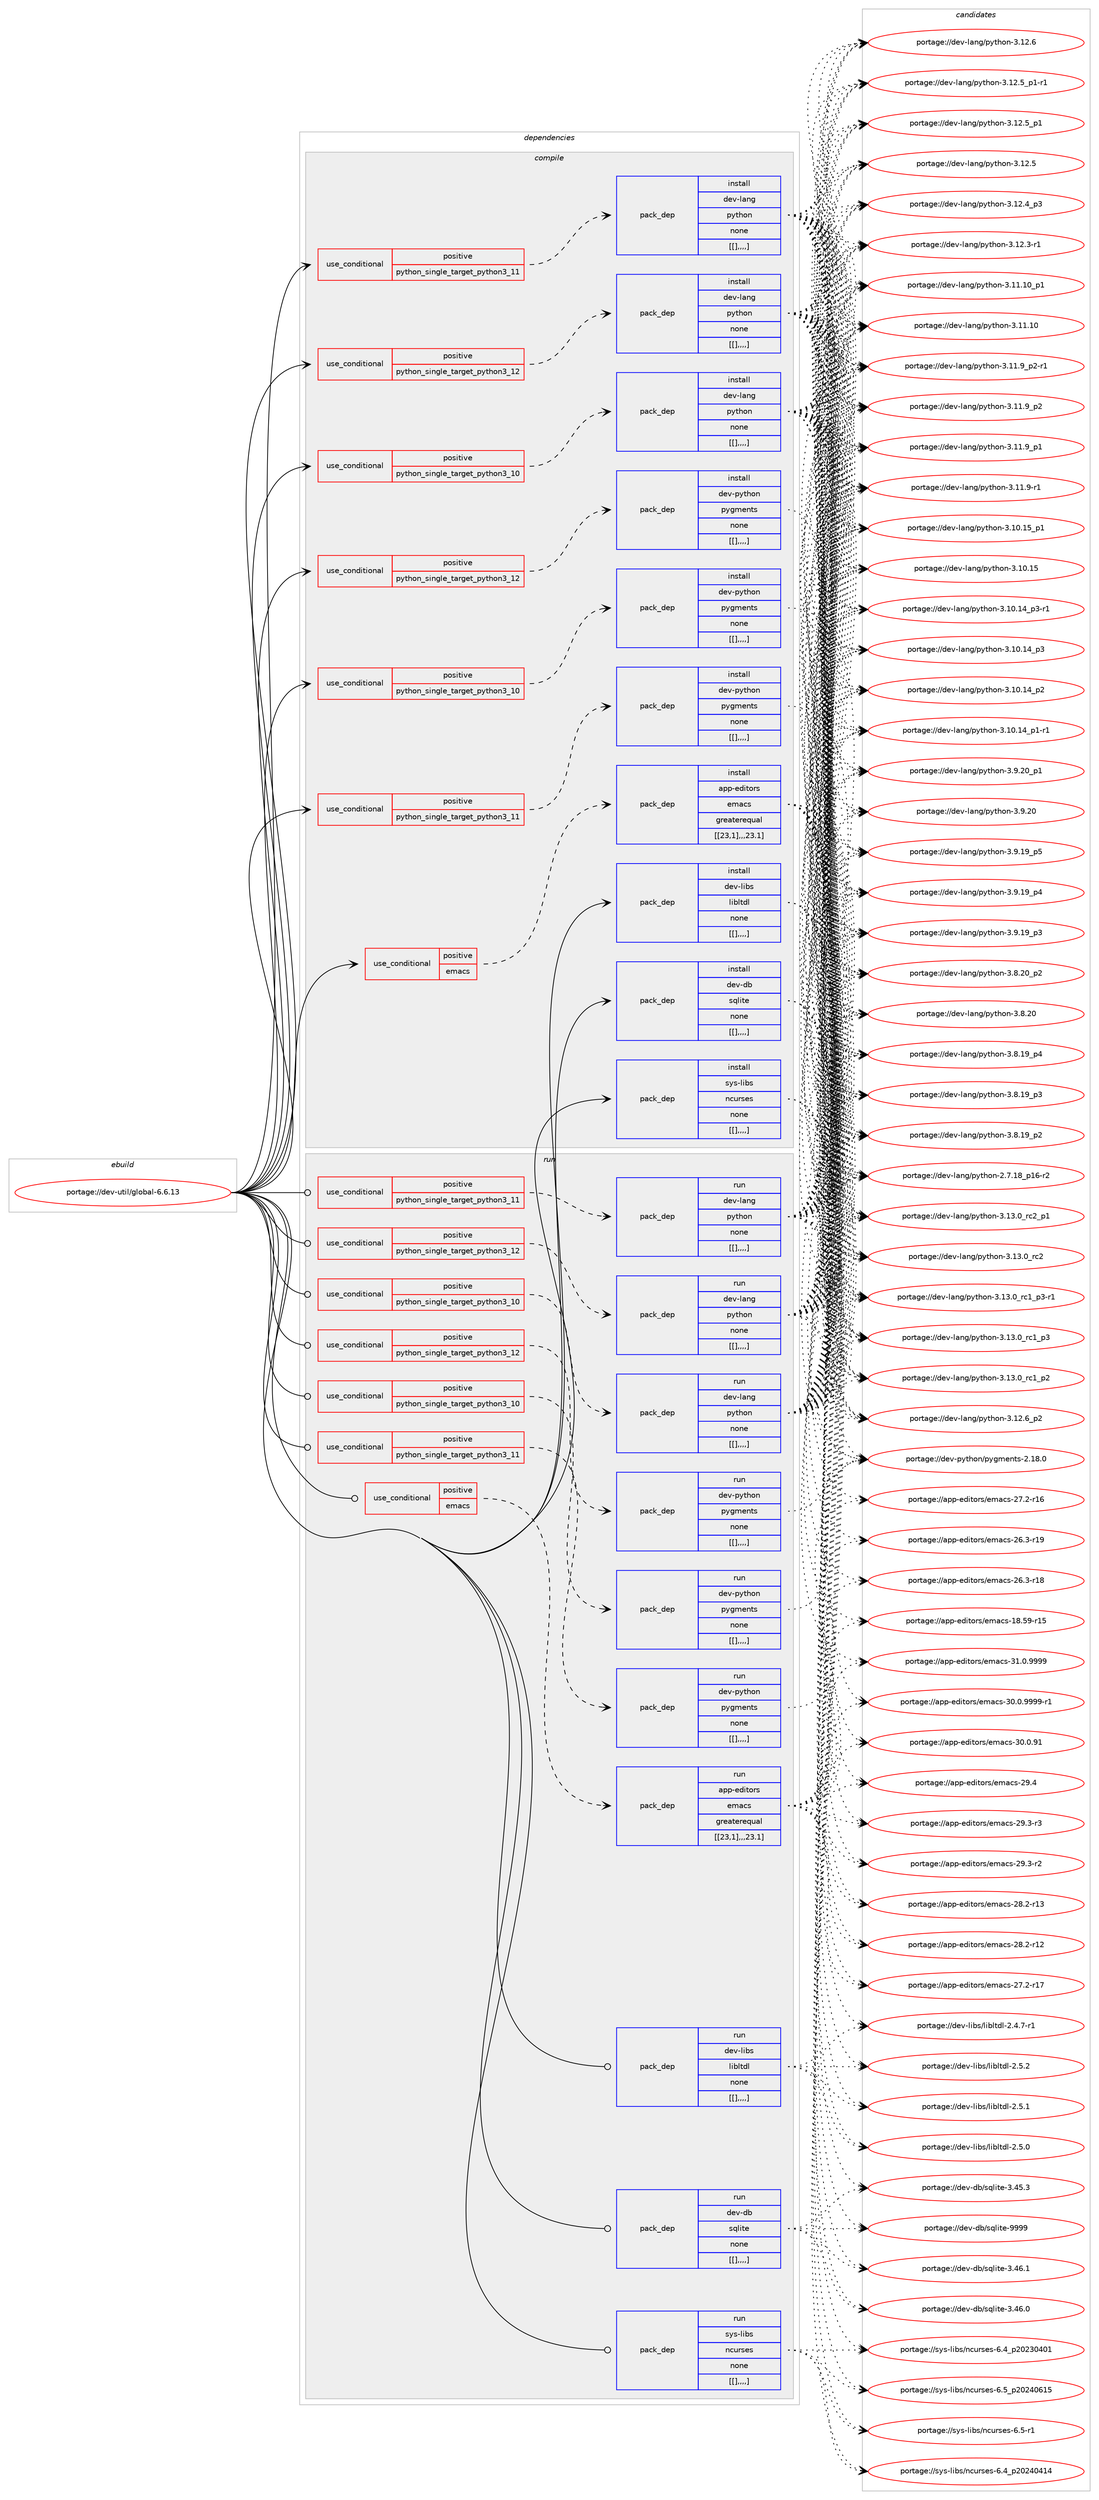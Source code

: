 digraph prolog {

# *************
# Graph options
# *************

newrank=true;
concentrate=true;
compound=true;
graph [rankdir=LR,fontname=Helvetica,fontsize=10,ranksep=1.5];#, ranksep=2.5, nodesep=0.2];
edge  [arrowhead=vee];
node  [fontname=Helvetica,fontsize=10];

# **********
# The ebuild
# **********

subgraph cluster_leftcol {
color=gray;
label=<<i>ebuild</i>>;
id [label="portage://dev-util/global-6.6.13", color=red, width=4, href="../dev-util/global-6.6.13.svg"];
}

# ****************
# The dependencies
# ****************

subgraph cluster_midcol {
color=gray;
label=<<i>dependencies</i>>;
subgraph cluster_compile {
fillcolor="#eeeeee";
style=filled;
label=<<i>compile</i>>;
subgraph cond63159 {
dependency219949 [label=<<TABLE BORDER="0" CELLBORDER="1" CELLSPACING="0" CELLPADDING="4"><TR><TD ROWSPAN="3" CELLPADDING="10">use_conditional</TD></TR><TR><TD>positive</TD></TR><TR><TD>emacs</TD></TR></TABLE>>, shape=none, color=red];
subgraph pack155385 {
dependency219950 [label=<<TABLE BORDER="0" CELLBORDER="1" CELLSPACING="0" CELLPADDING="4" WIDTH="220"><TR><TD ROWSPAN="6" CELLPADDING="30">pack_dep</TD></TR><TR><TD WIDTH="110">install</TD></TR><TR><TD>app-editors</TD></TR><TR><TD>emacs</TD></TR><TR><TD>greaterequal</TD></TR><TR><TD>[[23,1],,,23.1]</TD></TR></TABLE>>, shape=none, color=blue];
}
dependency219949:e -> dependency219950:w [weight=20,style="dashed",arrowhead="vee"];
}
id:e -> dependency219949:w [weight=20,style="solid",arrowhead="vee"];
subgraph cond63160 {
dependency219951 [label=<<TABLE BORDER="0" CELLBORDER="1" CELLSPACING="0" CELLPADDING="4"><TR><TD ROWSPAN="3" CELLPADDING="10">use_conditional</TD></TR><TR><TD>positive</TD></TR><TR><TD>python_single_target_python3_10</TD></TR></TABLE>>, shape=none, color=red];
subgraph pack155386 {
dependency219952 [label=<<TABLE BORDER="0" CELLBORDER="1" CELLSPACING="0" CELLPADDING="4" WIDTH="220"><TR><TD ROWSPAN="6" CELLPADDING="30">pack_dep</TD></TR><TR><TD WIDTH="110">install</TD></TR><TR><TD>dev-lang</TD></TR><TR><TD>python</TD></TR><TR><TD>none</TD></TR><TR><TD>[[],,,,]</TD></TR></TABLE>>, shape=none, color=blue];
}
dependency219951:e -> dependency219952:w [weight=20,style="dashed",arrowhead="vee"];
}
id:e -> dependency219951:w [weight=20,style="solid",arrowhead="vee"];
subgraph cond63161 {
dependency219953 [label=<<TABLE BORDER="0" CELLBORDER="1" CELLSPACING="0" CELLPADDING="4"><TR><TD ROWSPAN="3" CELLPADDING="10">use_conditional</TD></TR><TR><TD>positive</TD></TR><TR><TD>python_single_target_python3_10</TD></TR></TABLE>>, shape=none, color=red];
subgraph pack155387 {
dependency219954 [label=<<TABLE BORDER="0" CELLBORDER="1" CELLSPACING="0" CELLPADDING="4" WIDTH="220"><TR><TD ROWSPAN="6" CELLPADDING="30">pack_dep</TD></TR><TR><TD WIDTH="110">install</TD></TR><TR><TD>dev-python</TD></TR><TR><TD>pygments</TD></TR><TR><TD>none</TD></TR><TR><TD>[[],,,,]</TD></TR></TABLE>>, shape=none, color=blue];
}
dependency219953:e -> dependency219954:w [weight=20,style="dashed",arrowhead="vee"];
}
id:e -> dependency219953:w [weight=20,style="solid",arrowhead="vee"];
subgraph cond63162 {
dependency219955 [label=<<TABLE BORDER="0" CELLBORDER="1" CELLSPACING="0" CELLPADDING="4"><TR><TD ROWSPAN="3" CELLPADDING="10">use_conditional</TD></TR><TR><TD>positive</TD></TR><TR><TD>python_single_target_python3_11</TD></TR></TABLE>>, shape=none, color=red];
subgraph pack155388 {
dependency219956 [label=<<TABLE BORDER="0" CELLBORDER="1" CELLSPACING="0" CELLPADDING="4" WIDTH="220"><TR><TD ROWSPAN="6" CELLPADDING="30">pack_dep</TD></TR><TR><TD WIDTH="110">install</TD></TR><TR><TD>dev-lang</TD></TR><TR><TD>python</TD></TR><TR><TD>none</TD></TR><TR><TD>[[],,,,]</TD></TR></TABLE>>, shape=none, color=blue];
}
dependency219955:e -> dependency219956:w [weight=20,style="dashed",arrowhead="vee"];
}
id:e -> dependency219955:w [weight=20,style="solid",arrowhead="vee"];
subgraph cond63163 {
dependency219957 [label=<<TABLE BORDER="0" CELLBORDER="1" CELLSPACING="0" CELLPADDING="4"><TR><TD ROWSPAN="3" CELLPADDING="10">use_conditional</TD></TR><TR><TD>positive</TD></TR><TR><TD>python_single_target_python3_11</TD></TR></TABLE>>, shape=none, color=red];
subgraph pack155389 {
dependency219958 [label=<<TABLE BORDER="0" CELLBORDER="1" CELLSPACING="0" CELLPADDING="4" WIDTH="220"><TR><TD ROWSPAN="6" CELLPADDING="30">pack_dep</TD></TR><TR><TD WIDTH="110">install</TD></TR><TR><TD>dev-python</TD></TR><TR><TD>pygments</TD></TR><TR><TD>none</TD></TR><TR><TD>[[],,,,]</TD></TR></TABLE>>, shape=none, color=blue];
}
dependency219957:e -> dependency219958:w [weight=20,style="dashed",arrowhead="vee"];
}
id:e -> dependency219957:w [weight=20,style="solid",arrowhead="vee"];
subgraph cond63164 {
dependency219959 [label=<<TABLE BORDER="0" CELLBORDER="1" CELLSPACING="0" CELLPADDING="4"><TR><TD ROWSPAN="3" CELLPADDING="10">use_conditional</TD></TR><TR><TD>positive</TD></TR><TR><TD>python_single_target_python3_12</TD></TR></TABLE>>, shape=none, color=red];
subgraph pack155390 {
dependency219960 [label=<<TABLE BORDER="0" CELLBORDER="1" CELLSPACING="0" CELLPADDING="4" WIDTH="220"><TR><TD ROWSPAN="6" CELLPADDING="30">pack_dep</TD></TR><TR><TD WIDTH="110">install</TD></TR><TR><TD>dev-lang</TD></TR><TR><TD>python</TD></TR><TR><TD>none</TD></TR><TR><TD>[[],,,,]</TD></TR></TABLE>>, shape=none, color=blue];
}
dependency219959:e -> dependency219960:w [weight=20,style="dashed",arrowhead="vee"];
}
id:e -> dependency219959:w [weight=20,style="solid",arrowhead="vee"];
subgraph cond63165 {
dependency219961 [label=<<TABLE BORDER="0" CELLBORDER="1" CELLSPACING="0" CELLPADDING="4"><TR><TD ROWSPAN="3" CELLPADDING="10">use_conditional</TD></TR><TR><TD>positive</TD></TR><TR><TD>python_single_target_python3_12</TD></TR></TABLE>>, shape=none, color=red];
subgraph pack155391 {
dependency219962 [label=<<TABLE BORDER="0" CELLBORDER="1" CELLSPACING="0" CELLPADDING="4" WIDTH="220"><TR><TD ROWSPAN="6" CELLPADDING="30">pack_dep</TD></TR><TR><TD WIDTH="110">install</TD></TR><TR><TD>dev-python</TD></TR><TR><TD>pygments</TD></TR><TR><TD>none</TD></TR><TR><TD>[[],,,,]</TD></TR></TABLE>>, shape=none, color=blue];
}
dependency219961:e -> dependency219962:w [weight=20,style="dashed",arrowhead="vee"];
}
id:e -> dependency219961:w [weight=20,style="solid",arrowhead="vee"];
subgraph pack155392 {
dependency219963 [label=<<TABLE BORDER="0" CELLBORDER="1" CELLSPACING="0" CELLPADDING="4" WIDTH="220"><TR><TD ROWSPAN="6" CELLPADDING="30">pack_dep</TD></TR><TR><TD WIDTH="110">install</TD></TR><TR><TD>dev-db</TD></TR><TR><TD>sqlite</TD></TR><TR><TD>none</TD></TR><TR><TD>[[],,,,]</TD></TR></TABLE>>, shape=none, color=blue];
}
id:e -> dependency219963:w [weight=20,style="solid",arrowhead="vee"];
subgraph pack155393 {
dependency219964 [label=<<TABLE BORDER="0" CELLBORDER="1" CELLSPACING="0" CELLPADDING="4" WIDTH="220"><TR><TD ROWSPAN="6" CELLPADDING="30">pack_dep</TD></TR><TR><TD WIDTH="110">install</TD></TR><TR><TD>dev-libs</TD></TR><TR><TD>libltdl</TD></TR><TR><TD>none</TD></TR><TR><TD>[[],,,,]</TD></TR></TABLE>>, shape=none, color=blue];
}
id:e -> dependency219964:w [weight=20,style="solid",arrowhead="vee"];
subgraph pack155394 {
dependency219965 [label=<<TABLE BORDER="0" CELLBORDER="1" CELLSPACING="0" CELLPADDING="4" WIDTH="220"><TR><TD ROWSPAN="6" CELLPADDING="30">pack_dep</TD></TR><TR><TD WIDTH="110">install</TD></TR><TR><TD>sys-libs</TD></TR><TR><TD>ncurses</TD></TR><TR><TD>none</TD></TR><TR><TD>[[],,,,]</TD></TR></TABLE>>, shape=none, color=blue];
}
id:e -> dependency219965:w [weight=20,style="solid",arrowhead="vee"];
}
subgraph cluster_compileandrun {
fillcolor="#eeeeee";
style=filled;
label=<<i>compile and run</i>>;
}
subgraph cluster_run {
fillcolor="#eeeeee";
style=filled;
label=<<i>run</i>>;
subgraph cond63166 {
dependency219966 [label=<<TABLE BORDER="0" CELLBORDER="1" CELLSPACING="0" CELLPADDING="4"><TR><TD ROWSPAN="3" CELLPADDING="10">use_conditional</TD></TR><TR><TD>positive</TD></TR><TR><TD>emacs</TD></TR></TABLE>>, shape=none, color=red];
subgraph pack155395 {
dependency219967 [label=<<TABLE BORDER="0" CELLBORDER="1" CELLSPACING="0" CELLPADDING="4" WIDTH="220"><TR><TD ROWSPAN="6" CELLPADDING="30">pack_dep</TD></TR><TR><TD WIDTH="110">run</TD></TR><TR><TD>app-editors</TD></TR><TR><TD>emacs</TD></TR><TR><TD>greaterequal</TD></TR><TR><TD>[[23,1],,,23.1]</TD></TR></TABLE>>, shape=none, color=blue];
}
dependency219966:e -> dependency219967:w [weight=20,style="dashed",arrowhead="vee"];
}
id:e -> dependency219966:w [weight=20,style="solid",arrowhead="odot"];
subgraph cond63167 {
dependency219968 [label=<<TABLE BORDER="0" CELLBORDER="1" CELLSPACING="0" CELLPADDING="4"><TR><TD ROWSPAN="3" CELLPADDING="10">use_conditional</TD></TR><TR><TD>positive</TD></TR><TR><TD>python_single_target_python3_10</TD></TR></TABLE>>, shape=none, color=red];
subgraph pack155396 {
dependency219969 [label=<<TABLE BORDER="0" CELLBORDER="1" CELLSPACING="0" CELLPADDING="4" WIDTH="220"><TR><TD ROWSPAN="6" CELLPADDING="30">pack_dep</TD></TR><TR><TD WIDTH="110">run</TD></TR><TR><TD>dev-lang</TD></TR><TR><TD>python</TD></TR><TR><TD>none</TD></TR><TR><TD>[[],,,,]</TD></TR></TABLE>>, shape=none, color=blue];
}
dependency219968:e -> dependency219969:w [weight=20,style="dashed",arrowhead="vee"];
}
id:e -> dependency219968:w [weight=20,style="solid",arrowhead="odot"];
subgraph cond63168 {
dependency219970 [label=<<TABLE BORDER="0" CELLBORDER="1" CELLSPACING="0" CELLPADDING="4"><TR><TD ROWSPAN="3" CELLPADDING="10">use_conditional</TD></TR><TR><TD>positive</TD></TR><TR><TD>python_single_target_python3_10</TD></TR></TABLE>>, shape=none, color=red];
subgraph pack155397 {
dependency219971 [label=<<TABLE BORDER="0" CELLBORDER="1" CELLSPACING="0" CELLPADDING="4" WIDTH="220"><TR><TD ROWSPAN="6" CELLPADDING="30">pack_dep</TD></TR><TR><TD WIDTH="110">run</TD></TR><TR><TD>dev-python</TD></TR><TR><TD>pygments</TD></TR><TR><TD>none</TD></TR><TR><TD>[[],,,,]</TD></TR></TABLE>>, shape=none, color=blue];
}
dependency219970:e -> dependency219971:w [weight=20,style="dashed",arrowhead="vee"];
}
id:e -> dependency219970:w [weight=20,style="solid",arrowhead="odot"];
subgraph cond63169 {
dependency219972 [label=<<TABLE BORDER="0" CELLBORDER="1" CELLSPACING="0" CELLPADDING="4"><TR><TD ROWSPAN="3" CELLPADDING="10">use_conditional</TD></TR><TR><TD>positive</TD></TR><TR><TD>python_single_target_python3_11</TD></TR></TABLE>>, shape=none, color=red];
subgraph pack155398 {
dependency219973 [label=<<TABLE BORDER="0" CELLBORDER="1" CELLSPACING="0" CELLPADDING="4" WIDTH="220"><TR><TD ROWSPAN="6" CELLPADDING="30">pack_dep</TD></TR><TR><TD WIDTH="110">run</TD></TR><TR><TD>dev-lang</TD></TR><TR><TD>python</TD></TR><TR><TD>none</TD></TR><TR><TD>[[],,,,]</TD></TR></TABLE>>, shape=none, color=blue];
}
dependency219972:e -> dependency219973:w [weight=20,style="dashed",arrowhead="vee"];
}
id:e -> dependency219972:w [weight=20,style="solid",arrowhead="odot"];
subgraph cond63170 {
dependency219974 [label=<<TABLE BORDER="0" CELLBORDER="1" CELLSPACING="0" CELLPADDING="4"><TR><TD ROWSPAN="3" CELLPADDING="10">use_conditional</TD></TR><TR><TD>positive</TD></TR><TR><TD>python_single_target_python3_11</TD></TR></TABLE>>, shape=none, color=red];
subgraph pack155399 {
dependency219975 [label=<<TABLE BORDER="0" CELLBORDER="1" CELLSPACING="0" CELLPADDING="4" WIDTH="220"><TR><TD ROWSPAN="6" CELLPADDING="30">pack_dep</TD></TR><TR><TD WIDTH="110">run</TD></TR><TR><TD>dev-python</TD></TR><TR><TD>pygments</TD></TR><TR><TD>none</TD></TR><TR><TD>[[],,,,]</TD></TR></TABLE>>, shape=none, color=blue];
}
dependency219974:e -> dependency219975:w [weight=20,style="dashed",arrowhead="vee"];
}
id:e -> dependency219974:w [weight=20,style="solid",arrowhead="odot"];
subgraph cond63171 {
dependency219976 [label=<<TABLE BORDER="0" CELLBORDER="1" CELLSPACING="0" CELLPADDING="4"><TR><TD ROWSPAN="3" CELLPADDING="10">use_conditional</TD></TR><TR><TD>positive</TD></TR><TR><TD>python_single_target_python3_12</TD></TR></TABLE>>, shape=none, color=red];
subgraph pack155400 {
dependency219977 [label=<<TABLE BORDER="0" CELLBORDER="1" CELLSPACING="0" CELLPADDING="4" WIDTH="220"><TR><TD ROWSPAN="6" CELLPADDING="30">pack_dep</TD></TR><TR><TD WIDTH="110">run</TD></TR><TR><TD>dev-lang</TD></TR><TR><TD>python</TD></TR><TR><TD>none</TD></TR><TR><TD>[[],,,,]</TD></TR></TABLE>>, shape=none, color=blue];
}
dependency219976:e -> dependency219977:w [weight=20,style="dashed",arrowhead="vee"];
}
id:e -> dependency219976:w [weight=20,style="solid",arrowhead="odot"];
subgraph cond63172 {
dependency219978 [label=<<TABLE BORDER="0" CELLBORDER="1" CELLSPACING="0" CELLPADDING="4"><TR><TD ROWSPAN="3" CELLPADDING="10">use_conditional</TD></TR><TR><TD>positive</TD></TR><TR><TD>python_single_target_python3_12</TD></TR></TABLE>>, shape=none, color=red];
subgraph pack155401 {
dependency219979 [label=<<TABLE BORDER="0" CELLBORDER="1" CELLSPACING="0" CELLPADDING="4" WIDTH="220"><TR><TD ROWSPAN="6" CELLPADDING="30">pack_dep</TD></TR><TR><TD WIDTH="110">run</TD></TR><TR><TD>dev-python</TD></TR><TR><TD>pygments</TD></TR><TR><TD>none</TD></TR><TR><TD>[[],,,,]</TD></TR></TABLE>>, shape=none, color=blue];
}
dependency219978:e -> dependency219979:w [weight=20,style="dashed",arrowhead="vee"];
}
id:e -> dependency219978:w [weight=20,style="solid",arrowhead="odot"];
subgraph pack155402 {
dependency219980 [label=<<TABLE BORDER="0" CELLBORDER="1" CELLSPACING="0" CELLPADDING="4" WIDTH="220"><TR><TD ROWSPAN="6" CELLPADDING="30">pack_dep</TD></TR><TR><TD WIDTH="110">run</TD></TR><TR><TD>dev-db</TD></TR><TR><TD>sqlite</TD></TR><TR><TD>none</TD></TR><TR><TD>[[],,,,]</TD></TR></TABLE>>, shape=none, color=blue];
}
id:e -> dependency219980:w [weight=20,style="solid",arrowhead="odot"];
subgraph pack155403 {
dependency219981 [label=<<TABLE BORDER="0" CELLBORDER="1" CELLSPACING="0" CELLPADDING="4" WIDTH="220"><TR><TD ROWSPAN="6" CELLPADDING="30">pack_dep</TD></TR><TR><TD WIDTH="110">run</TD></TR><TR><TD>dev-libs</TD></TR><TR><TD>libltdl</TD></TR><TR><TD>none</TD></TR><TR><TD>[[],,,,]</TD></TR></TABLE>>, shape=none, color=blue];
}
id:e -> dependency219981:w [weight=20,style="solid",arrowhead="odot"];
subgraph pack155404 {
dependency219982 [label=<<TABLE BORDER="0" CELLBORDER="1" CELLSPACING="0" CELLPADDING="4" WIDTH="220"><TR><TD ROWSPAN="6" CELLPADDING="30">pack_dep</TD></TR><TR><TD WIDTH="110">run</TD></TR><TR><TD>sys-libs</TD></TR><TR><TD>ncurses</TD></TR><TR><TD>none</TD></TR><TR><TD>[[],,,,]</TD></TR></TABLE>>, shape=none, color=blue];
}
id:e -> dependency219982:w [weight=20,style="solid",arrowhead="odot"];
}
}

# **************
# The candidates
# **************

subgraph cluster_choices {
rank=same;
color=gray;
label=<<i>candidates</i>>;

subgraph choice155385 {
color=black;
nodesep=1;
choice971121124510110010511611111411547101109979911545514946484657575757 [label="portage://app-editors/emacs-31.0.9999", color=red, width=4,href="../app-editors/emacs-31.0.9999.svg"];
choice9711211245101100105116111114115471011099799115455148464846575757574511449 [label="portage://app-editors/emacs-30.0.9999-r1", color=red, width=4,href="../app-editors/emacs-30.0.9999-r1.svg"];
choice97112112451011001051161111141154710110997991154551484648465749 [label="portage://app-editors/emacs-30.0.91", color=red, width=4,href="../app-editors/emacs-30.0.91.svg"];
choice97112112451011001051161111141154710110997991154550574652 [label="portage://app-editors/emacs-29.4", color=red, width=4,href="../app-editors/emacs-29.4.svg"];
choice971121124510110010511611111411547101109979911545505746514511451 [label="portage://app-editors/emacs-29.3-r3", color=red, width=4,href="../app-editors/emacs-29.3-r3.svg"];
choice971121124510110010511611111411547101109979911545505746514511450 [label="portage://app-editors/emacs-29.3-r2", color=red, width=4,href="../app-editors/emacs-29.3-r2.svg"];
choice97112112451011001051161111141154710110997991154550564650451144951 [label="portage://app-editors/emacs-28.2-r13", color=red, width=4,href="../app-editors/emacs-28.2-r13.svg"];
choice97112112451011001051161111141154710110997991154550564650451144950 [label="portage://app-editors/emacs-28.2-r12", color=red, width=4,href="../app-editors/emacs-28.2-r12.svg"];
choice97112112451011001051161111141154710110997991154550554650451144955 [label="portage://app-editors/emacs-27.2-r17", color=red, width=4,href="../app-editors/emacs-27.2-r17.svg"];
choice97112112451011001051161111141154710110997991154550554650451144954 [label="portage://app-editors/emacs-27.2-r16", color=red, width=4,href="../app-editors/emacs-27.2-r16.svg"];
choice97112112451011001051161111141154710110997991154550544651451144957 [label="portage://app-editors/emacs-26.3-r19", color=red, width=4,href="../app-editors/emacs-26.3-r19.svg"];
choice97112112451011001051161111141154710110997991154550544651451144956 [label="portage://app-editors/emacs-26.3-r18", color=red, width=4,href="../app-editors/emacs-26.3-r18.svg"];
choice9711211245101100105116111114115471011099799115454956465357451144953 [label="portage://app-editors/emacs-18.59-r15", color=red, width=4,href="../app-editors/emacs-18.59-r15.svg"];
dependency219950:e -> choice971121124510110010511611111411547101109979911545514946484657575757:w [style=dotted,weight="100"];
dependency219950:e -> choice9711211245101100105116111114115471011099799115455148464846575757574511449:w [style=dotted,weight="100"];
dependency219950:e -> choice97112112451011001051161111141154710110997991154551484648465749:w [style=dotted,weight="100"];
dependency219950:e -> choice97112112451011001051161111141154710110997991154550574652:w [style=dotted,weight="100"];
dependency219950:e -> choice971121124510110010511611111411547101109979911545505746514511451:w [style=dotted,weight="100"];
dependency219950:e -> choice971121124510110010511611111411547101109979911545505746514511450:w [style=dotted,weight="100"];
dependency219950:e -> choice97112112451011001051161111141154710110997991154550564650451144951:w [style=dotted,weight="100"];
dependency219950:e -> choice97112112451011001051161111141154710110997991154550564650451144950:w [style=dotted,weight="100"];
dependency219950:e -> choice97112112451011001051161111141154710110997991154550554650451144955:w [style=dotted,weight="100"];
dependency219950:e -> choice97112112451011001051161111141154710110997991154550554650451144954:w [style=dotted,weight="100"];
dependency219950:e -> choice97112112451011001051161111141154710110997991154550544651451144957:w [style=dotted,weight="100"];
dependency219950:e -> choice97112112451011001051161111141154710110997991154550544651451144956:w [style=dotted,weight="100"];
dependency219950:e -> choice9711211245101100105116111114115471011099799115454956465357451144953:w [style=dotted,weight="100"];
}
subgraph choice155386 {
color=black;
nodesep=1;
choice100101118451089711010347112121116104111110455146495146489511499509511249 [label="portage://dev-lang/python-3.13.0_rc2_p1", color=red, width=4,href="../dev-lang/python-3.13.0_rc2_p1.svg"];
choice10010111845108971101034711212111610411111045514649514648951149950 [label="portage://dev-lang/python-3.13.0_rc2", color=red, width=4,href="../dev-lang/python-3.13.0_rc2.svg"];
choice1001011184510897110103471121211161041111104551464951464895114994995112514511449 [label="portage://dev-lang/python-3.13.0_rc1_p3-r1", color=red, width=4,href="../dev-lang/python-3.13.0_rc1_p3-r1.svg"];
choice100101118451089711010347112121116104111110455146495146489511499499511251 [label="portage://dev-lang/python-3.13.0_rc1_p3", color=red, width=4,href="../dev-lang/python-3.13.0_rc1_p3.svg"];
choice100101118451089711010347112121116104111110455146495146489511499499511250 [label="portage://dev-lang/python-3.13.0_rc1_p2", color=red, width=4,href="../dev-lang/python-3.13.0_rc1_p2.svg"];
choice100101118451089711010347112121116104111110455146495046549511250 [label="portage://dev-lang/python-3.12.6_p2", color=red, width=4,href="../dev-lang/python-3.12.6_p2.svg"];
choice10010111845108971101034711212111610411111045514649504654 [label="portage://dev-lang/python-3.12.6", color=red, width=4,href="../dev-lang/python-3.12.6.svg"];
choice1001011184510897110103471121211161041111104551464950465395112494511449 [label="portage://dev-lang/python-3.12.5_p1-r1", color=red, width=4,href="../dev-lang/python-3.12.5_p1-r1.svg"];
choice100101118451089711010347112121116104111110455146495046539511249 [label="portage://dev-lang/python-3.12.5_p1", color=red, width=4,href="../dev-lang/python-3.12.5_p1.svg"];
choice10010111845108971101034711212111610411111045514649504653 [label="portage://dev-lang/python-3.12.5", color=red, width=4,href="../dev-lang/python-3.12.5.svg"];
choice100101118451089711010347112121116104111110455146495046529511251 [label="portage://dev-lang/python-3.12.4_p3", color=red, width=4,href="../dev-lang/python-3.12.4_p3.svg"];
choice100101118451089711010347112121116104111110455146495046514511449 [label="portage://dev-lang/python-3.12.3-r1", color=red, width=4,href="../dev-lang/python-3.12.3-r1.svg"];
choice10010111845108971101034711212111610411111045514649494649489511249 [label="portage://dev-lang/python-3.11.10_p1", color=red, width=4,href="../dev-lang/python-3.11.10_p1.svg"];
choice1001011184510897110103471121211161041111104551464949464948 [label="portage://dev-lang/python-3.11.10", color=red, width=4,href="../dev-lang/python-3.11.10.svg"];
choice1001011184510897110103471121211161041111104551464949465795112504511449 [label="portage://dev-lang/python-3.11.9_p2-r1", color=red, width=4,href="../dev-lang/python-3.11.9_p2-r1.svg"];
choice100101118451089711010347112121116104111110455146494946579511250 [label="portage://dev-lang/python-3.11.9_p2", color=red, width=4,href="../dev-lang/python-3.11.9_p2.svg"];
choice100101118451089711010347112121116104111110455146494946579511249 [label="portage://dev-lang/python-3.11.9_p1", color=red, width=4,href="../dev-lang/python-3.11.9_p1.svg"];
choice100101118451089711010347112121116104111110455146494946574511449 [label="portage://dev-lang/python-3.11.9-r1", color=red, width=4,href="../dev-lang/python-3.11.9-r1.svg"];
choice10010111845108971101034711212111610411111045514649484649539511249 [label="portage://dev-lang/python-3.10.15_p1", color=red, width=4,href="../dev-lang/python-3.10.15_p1.svg"];
choice1001011184510897110103471121211161041111104551464948464953 [label="portage://dev-lang/python-3.10.15", color=red, width=4,href="../dev-lang/python-3.10.15.svg"];
choice100101118451089711010347112121116104111110455146494846495295112514511449 [label="portage://dev-lang/python-3.10.14_p3-r1", color=red, width=4,href="../dev-lang/python-3.10.14_p3-r1.svg"];
choice10010111845108971101034711212111610411111045514649484649529511251 [label="portage://dev-lang/python-3.10.14_p3", color=red, width=4,href="../dev-lang/python-3.10.14_p3.svg"];
choice10010111845108971101034711212111610411111045514649484649529511250 [label="portage://dev-lang/python-3.10.14_p2", color=red, width=4,href="../dev-lang/python-3.10.14_p2.svg"];
choice100101118451089711010347112121116104111110455146494846495295112494511449 [label="portage://dev-lang/python-3.10.14_p1-r1", color=red, width=4,href="../dev-lang/python-3.10.14_p1-r1.svg"];
choice100101118451089711010347112121116104111110455146574650489511249 [label="portage://dev-lang/python-3.9.20_p1", color=red, width=4,href="../dev-lang/python-3.9.20_p1.svg"];
choice10010111845108971101034711212111610411111045514657465048 [label="portage://dev-lang/python-3.9.20", color=red, width=4,href="../dev-lang/python-3.9.20.svg"];
choice100101118451089711010347112121116104111110455146574649579511253 [label="portage://dev-lang/python-3.9.19_p5", color=red, width=4,href="../dev-lang/python-3.9.19_p5.svg"];
choice100101118451089711010347112121116104111110455146574649579511252 [label="portage://dev-lang/python-3.9.19_p4", color=red, width=4,href="../dev-lang/python-3.9.19_p4.svg"];
choice100101118451089711010347112121116104111110455146574649579511251 [label="portage://dev-lang/python-3.9.19_p3", color=red, width=4,href="../dev-lang/python-3.9.19_p3.svg"];
choice100101118451089711010347112121116104111110455146564650489511250 [label="portage://dev-lang/python-3.8.20_p2", color=red, width=4,href="../dev-lang/python-3.8.20_p2.svg"];
choice10010111845108971101034711212111610411111045514656465048 [label="portage://dev-lang/python-3.8.20", color=red, width=4,href="../dev-lang/python-3.8.20.svg"];
choice100101118451089711010347112121116104111110455146564649579511252 [label="portage://dev-lang/python-3.8.19_p4", color=red, width=4,href="../dev-lang/python-3.8.19_p4.svg"];
choice100101118451089711010347112121116104111110455146564649579511251 [label="portage://dev-lang/python-3.8.19_p3", color=red, width=4,href="../dev-lang/python-3.8.19_p3.svg"];
choice100101118451089711010347112121116104111110455146564649579511250 [label="portage://dev-lang/python-3.8.19_p2", color=red, width=4,href="../dev-lang/python-3.8.19_p2.svg"];
choice100101118451089711010347112121116104111110455046554649569511249544511450 [label="portage://dev-lang/python-2.7.18_p16-r2", color=red, width=4,href="../dev-lang/python-2.7.18_p16-r2.svg"];
dependency219952:e -> choice100101118451089711010347112121116104111110455146495146489511499509511249:w [style=dotted,weight="100"];
dependency219952:e -> choice10010111845108971101034711212111610411111045514649514648951149950:w [style=dotted,weight="100"];
dependency219952:e -> choice1001011184510897110103471121211161041111104551464951464895114994995112514511449:w [style=dotted,weight="100"];
dependency219952:e -> choice100101118451089711010347112121116104111110455146495146489511499499511251:w [style=dotted,weight="100"];
dependency219952:e -> choice100101118451089711010347112121116104111110455146495146489511499499511250:w [style=dotted,weight="100"];
dependency219952:e -> choice100101118451089711010347112121116104111110455146495046549511250:w [style=dotted,weight="100"];
dependency219952:e -> choice10010111845108971101034711212111610411111045514649504654:w [style=dotted,weight="100"];
dependency219952:e -> choice1001011184510897110103471121211161041111104551464950465395112494511449:w [style=dotted,weight="100"];
dependency219952:e -> choice100101118451089711010347112121116104111110455146495046539511249:w [style=dotted,weight="100"];
dependency219952:e -> choice10010111845108971101034711212111610411111045514649504653:w [style=dotted,weight="100"];
dependency219952:e -> choice100101118451089711010347112121116104111110455146495046529511251:w [style=dotted,weight="100"];
dependency219952:e -> choice100101118451089711010347112121116104111110455146495046514511449:w [style=dotted,weight="100"];
dependency219952:e -> choice10010111845108971101034711212111610411111045514649494649489511249:w [style=dotted,weight="100"];
dependency219952:e -> choice1001011184510897110103471121211161041111104551464949464948:w [style=dotted,weight="100"];
dependency219952:e -> choice1001011184510897110103471121211161041111104551464949465795112504511449:w [style=dotted,weight="100"];
dependency219952:e -> choice100101118451089711010347112121116104111110455146494946579511250:w [style=dotted,weight="100"];
dependency219952:e -> choice100101118451089711010347112121116104111110455146494946579511249:w [style=dotted,weight="100"];
dependency219952:e -> choice100101118451089711010347112121116104111110455146494946574511449:w [style=dotted,weight="100"];
dependency219952:e -> choice10010111845108971101034711212111610411111045514649484649539511249:w [style=dotted,weight="100"];
dependency219952:e -> choice1001011184510897110103471121211161041111104551464948464953:w [style=dotted,weight="100"];
dependency219952:e -> choice100101118451089711010347112121116104111110455146494846495295112514511449:w [style=dotted,weight="100"];
dependency219952:e -> choice10010111845108971101034711212111610411111045514649484649529511251:w [style=dotted,weight="100"];
dependency219952:e -> choice10010111845108971101034711212111610411111045514649484649529511250:w [style=dotted,weight="100"];
dependency219952:e -> choice100101118451089711010347112121116104111110455146494846495295112494511449:w [style=dotted,weight="100"];
dependency219952:e -> choice100101118451089711010347112121116104111110455146574650489511249:w [style=dotted,weight="100"];
dependency219952:e -> choice10010111845108971101034711212111610411111045514657465048:w [style=dotted,weight="100"];
dependency219952:e -> choice100101118451089711010347112121116104111110455146574649579511253:w [style=dotted,weight="100"];
dependency219952:e -> choice100101118451089711010347112121116104111110455146574649579511252:w [style=dotted,weight="100"];
dependency219952:e -> choice100101118451089711010347112121116104111110455146574649579511251:w [style=dotted,weight="100"];
dependency219952:e -> choice100101118451089711010347112121116104111110455146564650489511250:w [style=dotted,weight="100"];
dependency219952:e -> choice10010111845108971101034711212111610411111045514656465048:w [style=dotted,weight="100"];
dependency219952:e -> choice100101118451089711010347112121116104111110455146564649579511252:w [style=dotted,weight="100"];
dependency219952:e -> choice100101118451089711010347112121116104111110455146564649579511251:w [style=dotted,weight="100"];
dependency219952:e -> choice100101118451089711010347112121116104111110455146564649579511250:w [style=dotted,weight="100"];
dependency219952:e -> choice100101118451089711010347112121116104111110455046554649569511249544511450:w [style=dotted,weight="100"];
}
subgraph choice155387 {
color=black;
nodesep=1;
choice100101118451121211161041111104711212110310910111011611545504649564648 [label="portage://dev-python/pygments-2.18.0", color=red, width=4,href="../dev-python/pygments-2.18.0.svg"];
dependency219954:e -> choice100101118451121211161041111104711212110310910111011611545504649564648:w [style=dotted,weight="100"];
}
subgraph choice155388 {
color=black;
nodesep=1;
choice100101118451089711010347112121116104111110455146495146489511499509511249 [label="portage://dev-lang/python-3.13.0_rc2_p1", color=red, width=4,href="../dev-lang/python-3.13.0_rc2_p1.svg"];
choice10010111845108971101034711212111610411111045514649514648951149950 [label="portage://dev-lang/python-3.13.0_rc2", color=red, width=4,href="../dev-lang/python-3.13.0_rc2.svg"];
choice1001011184510897110103471121211161041111104551464951464895114994995112514511449 [label="portage://dev-lang/python-3.13.0_rc1_p3-r1", color=red, width=4,href="../dev-lang/python-3.13.0_rc1_p3-r1.svg"];
choice100101118451089711010347112121116104111110455146495146489511499499511251 [label="portage://dev-lang/python-3.13.0_rc1_p3", color=red, width=4,href="../dev-lang/python-3.13.0_rc1_p3.svg"];
choice100101118451089711010347112121116104111110455146495146489511499499511250 [label="portage://dev-lang/python-3.13.0_rc1_p2", color=red, width=4,href="../dev-lang/python-3.13.0_rc1_p2.svg"];
choice100101118451089711010347112121116104111110455146495046549511250 [label="portage://dev-lang/python-3.12.6_p2", color=red, width=4,href="../dev-lang/python-3.12.6_p2.svg"];
choice10010111845108971101034711212111610411111045514649504654 [label="portage://dev-lang/python-3.12.6", color=red, width=4,href="../dev-lang/python-3.12.6.svg"];
choice1001011184510897110103471121211161041111104551464950465395112494511449 [label="portage://dev-lang/python-3.12.5_p1-r1", color=red, width=4,href="../dev-lang/python-3.12.5_p1-r1.svg"];
choice100101118451089711010347112121116104111110455146495046539511249 [label="portage://dev-lang/python-3.12.5_p1", color=red, width=4,href="../dev-lang/python-3.12.5_p1.svg"];
choice10010111845108971101034711212111610411111045514649504653 [label="portage://dev-lang/python-3.12.5", color=red, width=4,href="../dev-lang/python-3.12.5.svg"];
choice100101118451089711010347112121116104111110455146495046529511251 [label="portage://dev-lang/python-3.12.4_p3", color=red, width=4,href="../dev-lang/python-3.12.4_p3.svg"];
choice100101118451089711010347112121116104111110455146495046514511449 [label="portage://dev-lang/python-3.12.3-r1", color=red, width=4,href="../dev-lang/python-3.12.3-r1.svg"];
choice10010111845108971101034711212111610411111045514649494649489511249 [label="portage://dev-lang/python-3.11.10_p1", color=red, width=4,href="../dev-lang/python-3.11.10_p1.svg"];
choice1001011184510897110103471121211161041111104551464949464948 [label="portage://dev-lang/python-3.11.10", color=red, width=4,href="../dev-lang/python-3.11.10.svg"];
choice1001011184510897110103471121211161041111104551464949465795112504511449 [label="portage://dev-lang/python-3.11.9_p2-r1", color=red, width=4,href="../dev-lang/python-3.11.9_p2-r1.svg"];
choice100101118451089711010347112121116104111110455146494946579511250 [label="portage://dev-lang/python-3.11.9_p2", color=red, width=4,href="../dev-lang/python-3.11.9_p2.svg"];
choice100101118451089711010347112121116104111110455146494946579511249 [label="portage://dev-lang/python-3.11.9_p1", color=red, width=4,href="../dev-lang/python-3.11.9_p1.svg"];
choice100101118451089711010347112121116104111110455146494946574511449 [label="portage://dev-lang/python-3.11.9-r1", color=red, width=4,href="../dev-lang/python-3.11.9-r1.svg"];
choice10010111845108971101034711212111610411111045514649484649539511249 [label="portage://dev-lang/python-3.10.15_p1", color=red, width=4,href="../dev-lang/python-3.10.15_p1.svg"];
choice1001011184510897110103471121211161041111104551464948464953 [label="portage://dev-lang/python-3.10.15", color=red, width=4,href="../dev-lang/python-3.10.15.svg"];
choice100101118451089711010347112121116104111110455146494846495295112514511449 [label="portage://dev-lang/python-3.10.14_p3-r1", color=red, width=4,href="../dev-lang/python-3.10.14_p3-r1.svg"];
choice10010111845108971101034711212111610411111045514649484649529511251 [label="portage://dev-lang/python-3.10.14_p3", color=red, width=4,href="../dev-lang/python-3.10.14_p3.svg"];
choice10010111845108971101034711212111610411111045514649484649529511250 [label="portage://dev-lang/python-3.10.14_p2", color=red, width=4,href="../dev-lang/python-3.10.14_p2.svg"];
choice100101118451089711010347112121116104111110455146494846495295112494511449 [label="portage://dev-lang/python-3.10.14_p1-r1", color=red, width=4,href="../dev-lang/python-3.10.14_p1-r1.svg"];
choice100101118451089711010347112121116104111110455146574650489511249 [label="portage://dev-lang/python-3.9.20_p1", color=red, width=4,href="../dev-lang/python-3.9.20_p1.svg"];
choice10010111845108971101034711212111610411111045514657465048 [label="portage://dev-lang/python-3.9.20", color=red, width=4,href="../dev-lang/python-3.9.20.svg"];
choice100101118451089711010347112121116104111110455146574649579511253 [label="portage://dev-lang/python-3.9.19_p5", color=red, width=4,href="../dev-lang/python-3.9.19_p5.svg"];
choice100101118451089711010347112121116104111110455146574649579511252 [label="portage://dev-lang/python-3.9.19_p4", color=red, width=4,href="../dev-lang/python-3.9.19_p4.svg"];
choice100101118451089711010347112121116104111110455146574649579511251 [label="portage://dev-lang/python-3.9.19_p3", color=red, width=4,href="../dev-lang/python-3.9.19_p3.svg"];
choice100101118451089711010347112121116104111110455146564650489511250 [label="portage://dev-lang/python-3.8.20_p2", color=red, width=4,href="../dev-lang/python-3.8.20_p2.svg"];
choice10010111845108971101034711212111610411111045514656465048 [label="portage://dev-lang/python-3.8.20", color=red, width=4,href="../dev-lang/python-3.8.20.svg"];
choice100101118451089711010347112121116104111110455146564649579511252 [label="portage://dev-lang/python-3.8.19_p4", color=red, width=4,href="../dev-lang/python-3.8.19_p4.svg"];
choice100101118451089711010347112121116104111110455146564649579511251 [label="portage://dev-lang/python-3.8.19_p3", color=red, width=4,href="../dev-lang/python-3.8.19_p3.svg"];
choice100101118451089711010347112121116104111110455146564649579511250 [label="portage://dev-lang/python-3.8.19_p2", color=red, width=4,href="../dev-lang/python-3.8.19_p2.svg"];
choice100101118451089711010347112121116104111110455046554649569511249544511450 [label="portage://dev-lang/python-2.7.18_p16-r2", color=red, width=4,href="../dev-lang/python-2.7.18_p16-r2.svg"];
dependency219956:e -> choice100101118451089711010347112121116104111110455146495146489511499509511249:w [style=dotted,weight="100"];
dependency219956:e -> choice10010111845108971101034711212111610411111045514649514648951149950:w [style=dotted,weight="100"];
dependency219956:e -> choice1001011184510897110103471121211161041111104551464951464895114994995112514511449:w [style=dotted,weight="100"];
dependency219956:e -> choice100101118451089711010347112121116104111110455146495146489511499499511251:w [style=dotted,weight="100"];
dependency219956:e -> choice100101118451089711010347112121116104111110455146495146489511499499511250:w [style=dotted,weight="100"];
dependency219956:e -> choice100101118451089711010347112121116104111110455146495046549511250:w [style=dotted,weight="100"];
dependency219956:e -> choice10010111845108971101034711212111610411111045514649504654:w [style=dotted,weight="100"];
dependency219956:e -> choice1001011184510897110103471121211161041111104551464950465395112494511449:w [style=dotted,weight="100"];
dependency219956:e -> choice100101118451089711010347112121116104111110455146495046539511249:w [style=dotted,weight="100"];
dependency219956:e -> choice10010111845108971101034711212111610411111045514649504653:w [style=dotted,weight="100"];
dependency219956:e -> choice100101118451089711010347112121116104111110455146495046529511251:w [style=dotted,weight="100"];
dependency219956:e -> choice100101118451089711010347112121116104111110455146495046514511449:w [style=dotted,weight="100"];
dependency219956:e -> choice10010111845108971101034711212111610411111045514649494649489511249:w [style=dotted,weight="100"];
dependency219956:e -> choice1001011184510897110103471121211161041111104551464949464948:w [style=dotted,weight="100"];
dependency219956:e -> choice1001011184510897110103471121211161041111104551464949465795112504511449:w [style=dotted,weight="100"];
dependency219956:e -> choice100101118451089711010347112121116104111110455146494946579511250:w [style=dotted,weight="100"];
dependency219956:e -> choice100101118451089711010347112121116104111110455146494946579511249:w [style=dotted,weight="100"];
dependency219956:e -> choice100101118451089711010347112121116104111110455146494946574511449:w [style=dotted,weight="100"];
dependency219956:e -> choice10010111845108971101034711212111610411111045514649484649539511249:w [style=dotted,weight="100"];
dependency219956:e -> choice1001011184510897110103471121211161041111104551464948464953:w [style=dotted,weight="100"];
dependency219956:e -> choice100101118451089711010347112121116104111110455146494846495295112514511449:w [style=dotted,weight="100"];
dependency219956:e -> choice10010111845108971101034711212111610411111045514649484649529511251:w [style=dotted,weight="100"];
dependency219956:e -> choice10010111845108971101034711212111610411111045514649484649529511250:w [style=dotted,weight="100"];
dependency219956:e -> choice100101118451089711010347112121116104111110455146494846495295112494511449:w [style=dotted,weight="100"];
dependency219956:e -> choice100101118451089711010347112121116104111110455146574650489511249:w [style=dotted,weight="100"];
dependency219956:e -> choice10010111845108971101034711212111610411111045514657465048:w [style=dotted,weight="100"];
dependency219956:e -> choice100101118451089711010347112121116104111110455146574649579511253:w [style=dotted,weight="100"];
dependency219956:e -> choice100101118451089711010347112121116104111110455146574649579511252:w [style=dotted,weight="100"];
dependency219956:e -> choice100101118451089711010347112121116104111110455146574649579511251:w [style=dotted,weight="100"];
dependency219956:e -> choice100101118451089711010347112121116104111110455146564650489511250:w [style=dotted,weight="100"];
dependency219956:e -> choice10010111845108971101034711212111610411111045514656465048:w [style=dotted,weight="100"];
dependency219956:e -> choice100101118451089711010347112121116104111110455146564649579511252:w [style=dotted,weight="100"];
dependency219956:e -> choice100101118451089711010347112121116104111110455146564649579511251:w [style=dotted,weight="100"];
dependency219956:e -> choice100101118451089711010347112121116104111110455146564649579511250:w [style=dotted,weight="100"];
dependency219956:e -> choice100101118451089711010347112121116104111110455046554649569511249544511450:w [style=dotted,weight="100"];
}
subgraph choice155389 {
color=black;
nodesep=1;
choice100101118451121211161041111104711212110310910111011611545504649564648 [label="portage://dev-python/pygments-2.18.0", color=red, width=4,href="../dev-python/pygments-2.18.0.svg"];
dependency219958:e -> choice100101118451121211161041111104711212110310910111011611545504649564648:w [style=dotted,weight="100"];
}
subgraph choice155390 {
color=black;
nodesep=1;
choice100101118451089711010347112121116104111110455146495146489511499509511249 [label="portage://dev-lang/python-3.13.0_rc2_p1", color=red, width=4,href="../dev-lang/python-3.13.0_rc2_p1.svg"];
choice10010111845108971101034711212111610411111045514649514648951149950 [label="portage://dev-lang/python-3.13.0_rc2", color=red, width=4,href="../dev-lang/python-3.13.0_rc2.svg"];
choice1001011184510897110103471121211161041111104551464951464895114994995112514511449 [label="portage://dev-lang/python-3.13.0_rc1_p3-r1", color=red, width=4,href="../dev-lang/python-3.13.0_rc1_p3-r1.svg"];
choice100101118451089711010347112121116104111110455146495146489511499499511251 [label="portage://dev-lang/python-3.13.0_rc1_p3", color=red, width=4,href="../dev-lang/python-3.13.0_rc1_p3.svg"];
choice100101118451089711010347112121116104111110455146495146489511499499511250 [label="portage://dev-lang/python-3.13.0_rc1_p2", color=red, width=4,href="../dev-lang/python-3.13.0_rc1_p2.svg"];
choice100101118451089711010347112121116104111110455146495046549511250 [label="portage://dev-lang/python-3.12.6_p2", color=red, width=4,href="../dev-lang/python-3.12.6_p2.svg"];
choice10010111845108971101034711212111610411111045514649504654 [label="portage://dev-lang/python-3.12.6", color=red, width=4,href="../dev-lang/python-3.12.6.svg"];
choice1001011184510897110103471121211161041111104551464950465395112494511449 [label="portage://dev-lang/python-3.12.5_p1-r1", color=red, width=4,href="../dev-lang/python-3.12.5_p1-r1.svg"];
choice100101118451089711010347112121116104111110455146495046539511249 [label="portage://dev-lang/python-3.12.5_p1", color=red, width=4,href="../dev-lang/python-3.12.5_p1.svg"];
choice10010111845108971101034711212111610411111045514649504653 [label="portage://dev-lang/python-3.12.5", color=red, width=4,href="../dev-lang/python-3.12.5.svg"];
choice100101118451089711010347112121116104111110455146495046529511251 [label="portage://dev-lang/python-3.12.4_p3", color=red, width=4,href="../dev-lang/python-3.12.4_p3.svg"];
choice100101118451089711010347112121116104111110455146495046514511449 [label="portage://dev-lang/python-3.12.3-r1", color=red, width=4,href="../dev-lang/python-3.12.3-r1.svg"];
choice10010111845108971101034711212111610411111045514649494649489511249 [label="portage://dev-lang/python-3.11.10_p1", color=red, width=4,href="../dev-lang/python-3.11.10_p1.svg"];
choice1001011184510897110103471121211161041111104551464949464948 [label="portage://dev-lang/python-3.11.10", color=red, width=4,href="../dev-lang/python-3.11.10.svg"];
choice1001011184510897110103471121211161041111104551464949465795112504511449 [label="portage://dev-lang/python-3.11.9_p2-r1", color=red, width=4,href="../dev-lang/python-3.11.9_p2-r1.svg"];
choice100101118451089711010347112121116104111110455146494946579511250 [label="portage://dev-lang/python-3.11.9_p2", color=red, width=4,href="../dev-lang/python-3.11.9_p2.svg"];
choice100101118451089711010347112121116104111110455146494946579511249 [label="portage://dev-lang/python-3.11.9_p1", color=red, width=4,href="../dev-lang/python-3.11.9_p1.svg"];
choice100101118451089711010347112121116104111110455146494946574511449 [label="portage://dev-lang/python-3.11.9-r1", color=red, width=4,href="../dev-lang/python-3.11.9-r1.svg"];
choice10010111845108971101034711212111610411111045514649484649539511249 [label="portage://dev-lang/python-3.10.15_p1", color=red, width=4,href="../dev-lang/python-3.10.15_p1.svg"];
choice1001011184510897110103471121211161041111104551464948464953 [label="portage://dev-lang/python-3.10.15", color=red, width=4,href="../dev-lang/python-3.10.15.svg"];
choice100101118451089711010347112121116104111110455146494846495295112514511449 [label="portage://dev-lang/python-3.10.14_p3-r1", color=red, width=4,href="../dev-lang/python-3.10.14_p3-r1.svg"];
choice10010111845108971101034711212111610411111045514649484649529511251 [label="portage://dev-lang/python-3.10.14_p3", color=red, width=4,href="../dev-lang/python-3.10.14_p3.svg"];
choice10010111845108971101034711212111610411111045514649484649529511250 [label="portage://dev-lang/python-3.10.14_p2", color=red, width=4,href="../dev-lang/python-3.10.14_p2.svg"];
choice100101118451089711010347112121116104111110455146494846495295112494511449 [label="portage://dev-lang/python-3.10.14_p1-r1", color=red, width=4,href="../dev-lang/python-3.10.14_p1-r1.svg"];
choice100101118451089711010347112121116104111110455146574650489511249 [label="portage://dev-lang/python-3.9.20_p1", color=red, width=4,href="../dev-lang/python-3.9.20_p1.svg"];
choice10010111845108971101034711212111610411111045514657465048 [label="portage://dev-lang/python-3.9.20", color=red, width=4,href="../dev-lang/python-3.9.20.svg"];
choice100101118451089711010347112121116104111110455146574649579511253 [label="portage://dev-lang/python-3.9.19_p5", color=red, width=4,href="../dev-lang/python-3.9.19_p5.svg"];
choice100101118451089711010347112121116104111110455146574649579511252 [label="portage://dev-lang/python-3.9.19_p4", color=red, width=4,href="../dev-lang/python-3.9.19_p4.svg"];
choice100101118451089711010347112121116104111110455146574649579511251 [label="portage://dev-lang/python-3.9.19_p3", color=red, width=4,href="../dev-lang/python-3.9.19_p3.svg"];
choice100101118451089711010347112121116104111110455146564650489511250 [label="portage://dev-lang/python-3.8.20_p2", color=red, width=4,href="../dev-lang/python-3.8.20_p2.svg"];
choice10010111845108971101034711212111610411111045514656465048 [label="portage://dev-lang/python-3.8.20", color=red, width=4,href="../dev-lang/python-3.8.20.svg"];
choice100101118451089711010347112121116104111110455146564649579511252 [label="portage://dev-lang/python-3.8.19_p4", color=red, width=4,href="../dev-lang/python-3.8.19_p4.svg"];
choice100101118451089711010347112121116104111110455146564649579511251 [label="portage://dev-lang/python-3.8.19_p3", color=red, width=4,href="../dev-lang/python-3.8.19_p3.svg"];
choice100101118451089711010347112121116104111110455146564649579511250 [label="portage://dev-lang/python-3.8.19_p2", color=red, width=4,href="../dev-lang/python-3.8.19_p2.svg"];
choice100101118451089711010347112121116104111110455046554649569511249544511450 [label="portage://dev-lang/python-2.7.18_p16-r2", color=red, width=4,href="../dev-lang/python-2.7.18_p16-r2.svg"];
dependency219960:e -> choice100101118451089711010347112121116104111110455146495146489511499509511249:w [style=dotted,weight="100"];
dependency219960:e -> choice10010111845108971101034711212111610411111045514649514648951149950:w [style=dotted,weight="100"];
dependency219960:e -> choice1001011184510897110103471121211161041111104551464951464895114994995112514511449:w [style=dotted,weight="100"];
dependency219960:e -> choice100101118451089711010347112121116104111110455146495146489511499499511251:w [style=dotted,weight="100"];
dependency219960:e -> choice100101118451089711010347112121116104111110455146495146489511499499511250:w [style=dotted,weight="100"];
dependency219960:e -> choice100101118451089711010347112121116104111110455146495046549511250:w [style=dotted,weight="100"];
dependency219960:e -> choice10010111845108971101034711212111610411111045514649504654:w [style=dotted,weight="100"];
dependency219960:e -> choice1001011184510897110103471121211161041111104551464950465395112494511449:w [style=dotted,weight="100"];
dependency219960:e -> choice100101118451089711010347112121116104111110455146495046539511249:w [style=dotted,weight="100"];
dependency219960:e -> choice10010111845108971101034711212111610411111045514649504653:w [style=dotted,weight="100"];
dependency219960:e -> choice100101118451089711010347112121116104111110455146495046529511251:w [style=dotted,weight="100"];
dependency219960:e -> choice100101118451089711010347112121116104111110455146495046514511449:w [style=dotted,weight="100"];
dependency219960:e -> choice10010111845108971101034711212111610411111045514649494649489511249:w [style=dotted,weight="100"];
dependency219960:e -> choice1001011184510897110103471121211161041111104551464949464948:w [style=dotted,weight="100"];
dependency219960:e -> choice1001011184510897110103471121211161041111104551464949465795112504511449:w [style=dotted,weight="100"];
dependency219960:e -> choice100101118451089711010347112121116104111110455146494946579511250:w [style=dotted,weight="100"];
dependency219960:e -> choice100101118451089711010347112121116104111110455146494946579511249:w [style=dotted,weight="100"];
dependency219960:e -> choice100101118451089711010347112121116104111110455146494946574511449:w [style=dotted,weight="100"];
dependency219960:e -> choice10010111845108971101034711212111610411111045514649484649539511249:w [style=dotted,weight="100"];
dependency219960:e -> choice1001011184510897110103471121211161041111104551464948464953:w [style=dotted,weight="100"];
dependency219960:e -> choice100101118451089711010347112121116104111110455146494846495295112514511449:w [style=dotted,weight="100"];
dependency219960:e -> choice10010111845108971101034711212111610411111045514649484649529511251:w [style=dotted,weight="100"];
dependency219960:e -> choice10010111845108971101034711212111610411111045514649484649529511250:w [style=dotted,weight="100"];
dependency219960:e -> choice100101118451089711010347112121116104111110455146494846495295112494511449:w [style=dotted,weight="100"];
dependency219960:e -> choice100101118451089711010347112121116104111110455146574650489511249:w [style=dotted,weight="100"];
dependency219960:e -> choice10010111845108971101034711212111610411111045514657465048:w [style=dotted,weight="100"];
dependency219960:e -> choice100101118451089711010347112121116104111110455146574649579511253:w [style=dotted,weight="100"];
dependency219960:e -> choice100101118451089711010347112121116104111110455146574649579511252:w [style=dotted,weight="100"];
dependency219960:e -> choice100101118451089711010347112121116104111110455146574649579511251:w [style=dotted,weight="100"];
dependency219960:e -> choice100101118451089711010347112121116104111110455146564650489511250:w [style=dotted,weight="100"];
dependency219960:e -> choice10010111845108971101034711212111610411111045514656465048:w [style=dotted,weight="100"];
dependency219960:e -> choice100101118451089711010347112121116104111110455146564649579511252:w [style=dotted,weight="100"];
dependency219960:e -> choice100101118451089711010347112121116104111110455146564649579511251:w [style=dotted,weight="100"];
dependency219960:e -> choice100101118451089711010347112121116104111110455146564649579511250:w [style=dotted,weight="100"];
dependency219960:e -> choice100101118451089711010347112121116104111110455046554649569511249544511450:w [style=dotted,weight="100"];
}
subgraph choice155391 {
color=black;
nodesep=1;
choice100101118451121211161041111104711212110310910111011611545504649564648 [label="portage://dev-python/pygments-2.18.0", color=red, width=4,href="../dev-python/pygments-2.18.0.svg"];
dependency219962:e -> choice100101118451121211161041111104711212110310910111011611545504649564648:w [style=dotted,weight="100"];
}
subgraph choice155392 {
color=black;
nodesep=1;
choice1001011184510098471151131081051161014557575757 [label="portage://dev-db/sqlite-9999", color=red, width=4,href="../dev-db/sqlite-9999.svg"];
choice10010111845100984711511310810511610145514652544649 [label="portage://dev-db/sqlite-3.46.1", color=red, width=4,href="../dev-db/sqlite-3.46.1.svg"];
choice10010111845100984711511310810511610145514652544648 [label="portage://dev-db/sqlite-3.46.0", color=red, width=4,href="../dev-db/sqlite-3.46.0.svg"];
choice10010111845100984711511310810511610145514652534651 [label="portage://dev-db/sqlite-3.45.3", color=red, width=4,href="../dev-db/sqlite-3.45.3.svg"];
dependency219963:e -> choice1001011184510098471151131081051161014557575757:w [style=dotted,weight="100"];
dependency219963:e -> choice10010111845100984711511310810511610145514652544649:w [style=dotted,weight="100"];
dependency219963:e -> choice10010111845100984711511310810511610145514652544648:w [style=dotted,weight="100"];
dependency219963:e -> choice10010111845100984711511310810511610145514652534651:w [style=dotted,weight="100"];
}
subgraph choice155393 {
color=black;
nodesep=1;
choice10010111845108105981154710810598108116100108455046534650 [label="portage://dev-libs/libltdl-2.5.2", color=red, width=4,href="../dev-libs/libltdl-2.5.2.svg"];
choice10010111845108105981154710810598108116100108455046534649 [label="portage://dev-libs/libltdl-2.5.1", color=red, width=4,href="../dev-libs/libltdl-2.5.1.svg"];
choice10010111845108105981154710810598108116100108455046534648 [label="portage://dev-libs/libltdl-2.5.0", color=red, width=4,href="../dev-libs/libltdl-2.5.0.svg"];
choice100101118451081059811547108105981081161001084550465246554511449 [label="portage://dev-libs/libltdl-2.4.7-r1", color=red, width=4,href="../dev-libs/libltdl-2.4.7-r1.svg"];
dependency219964:e -> choice10010111845108105981154710810598108116100108455046534650:w [style=dotted,weight="100"];
dependency219964:e -> choice10010111845108105981154710810598108116100108455046534649:w [style=dotted,weight="100"];
dependency219964:e -> choice10010111845108105981154710810598108116100108455046534648:w [style=dotted,weight="100"];
dependency219964:e -> choice100101118451081059811547108105981081161001084550465246554511449:w [style=dotted,weight="100"];
}
subgraph choice155394 {
color=black;
nodesep=1;
choice1151211154510810598115471109911711411510111545544653951125048505248544953 [label="portage://sys-libs/ncurses-6.5_p20240615", color=red, width=4,href="../sys-libs/ncurses-6.5_p20240615.svg"];
choice11512111545108105981154711099117114115101115455446534511449 [label="portage://sys-libs/ncurses-6.5-r1", color=red, width=4,href="../sys-libs/ncurses-6.5-r1.svg"];
choice1151211154510810598115471109911711411510111545544652951125048505248524952 [label="portage://sys-libs/ncurses-6.4_p20240414", color=red, width=4,href="../sys-libs/ncurses-6.4_p20240414.svg"];
choice1151211154510810598115471109911711411510111545544652951125048505148524849 [label="portage://sys-libs/ncurses-6.4_p20230401", color=red, width=4,href="../sys-libs/ncurses-6.4_p20230401.svg"];
dependency219965:e -> choice1151211154510810598115471109911711411510111545544653951125048505248544953:w [style=dotted,weight="100"];
dependency219965:e -> choice11512111545108105981154711099117114115101115455446534511449:w [style=dotted,weight="100"];
dependency219965:e -> choice1151211154510810598115471109911711411510111545544652951125048505248524952:w [style=dotted,weight="100"];
dependency219965:e -> choice1151211154510810598115471109911711411510111545544652951125048505148524849:w [style=dotted,weight="100"];
}
subgraph choice155395 {
color=black;
nodesep=1;
choice971121124510110010511611111411547101109979911545514946484657575757 [label="portage://app-editors/emacs-31.0.9999", color=red, width=4,href="../app-editors/emacs-31.0.9999.svg"];
choice9711211245101100105116111114115471011099799115455148464846575757574511449 [label="portage://app-editors/emacs-30.0.9999-r1", color=red, width=4,href="../app-editors/emacs-30.0.9999-r1.svg"];
choice97112112451011001051161111141154710110997991154551484648465749 [label="portage://app-editors/emacs-30.0.91", color=red, width=4,href="../app-editors/emacs-30.0.91.svg"];
choice97112112451011001051161111141154710110997991154550574652 [label="portage://app-editors/emacs-29.4", color=red, width=4,href="../app-editors/emacs-29.4.svg"];
choice971121124510110010511611111411547101109979911545505746514511451 [label="portage://app-editors/emacs-29.3-r3", color=red, width=4,href="../app-editors/emacs-29.3-r3.svg"];
choice971121124510110010511611111411547101109979911545505746514511450 [label="portage://app-editors/emacs-29.3-r2", color=red, width=4,href="../app-editors/emacs-29.3-r2.svg"];
choice97112112451011001051161111141154710110997991154550564650451144951 [label="portage://app-editors/emacs-28.2-r13", color=red, width=4,href="../app-editors/emacs-28.2-r13.svg"];
choice97112112451011001051161111141154710110997991154550564650451144950 [label="portage://app-editors/emacs-28.2-r12", color=red, width=4,href="../app-editors/emacs-28.2-r12.svg"];
choice97112112451011001051161111141154710110997991154550554650451144955 [label="portage://app-editors/emacs-27.2-r17", color=red, width=4,href="../app-editors/emacs-27.2-r17.svg"];
choice97112112451011001051161111141154710110997991154550554650451144954 [label="portage://app-editors/emacs-27.2-r16", color=red, width=4,href="../app-editors/emacs-27.2-r16.svg"];
choice97112112451011001051161111141154710110997991154550544651451144957 [label="portage://app-editors/emacs-26.3-r19", color=red, width=4,href="../app-editors/emacs-26.3-r19.svg"];
choice97112112451011001051161111141154710110997991154550544651451144956 [label="portage://app-editors/emacs-26.3-r18", color=red, width=4,href="../app-editors/emacs-26.3-r18.svg"];
choice9711211245101100105116111114115471011099799115454956465357451144953 [label="portage://app-editors/emacs-18.59-r15", color=red, width=4,href="../app-editors/emacs-18.59-r15.svg"];
dependency219967:e -> choice971121124510110010511611111411547101109979911545514946484657575757:w [style=dotted,weight="100"];
dependency219967:e -> choice9711211245101100105116111114115471011099799115455148464846575757574511449:w [style=dotted,weight="100"];
dependency219967:e -> choice97112112451011001051161111141154710110997991154551484648465749:w [style=dotted,weight="100"];
dependency219967:e -> choice97112112451011001051161111141154710110997991154550574652:w [style=dotted,weight="100"];
dependency219967:e -> choice971121124510110010511611111411547101109979911545505746514511451:w [style=dotted,weight="100"];
dependency219967:e -> choice971121124510110010511611111411547101109979911545505746514511450:w [style=dotted,weight="100"];
dependency219967:e -> choice97112112451011001051161111141154710110997991154550564650451144951:w [style=dotted,weight="100"];
dependency219967:e -> choice97112112451011001051161111141154710110997991154550564650451144950:w [style=dotted,weight="100"];
dependency219967:e -> choice97112112451011001051161111141154710110997991154550554650451144955:w [style=dotted,weight="100"];
dependency219967:e -> choice97112112451011001051161111141154710110997991154550554650451144954:w [style=dotted,weight="100"];
dependency219967:e -> choice97112112451011001051161111141154710110997991154550544651451144957:w [style=dotted,weight="100"];
dependency219967:e -> choice97112112451011001051161111141154710110997991154550544651451144956:w [style=dotted,weight="100"];
dependency219967:e -> choice9711211245101100105116111114115471011099799115454956465357451144953:w [style=dotted,weight="100"];
}
subgraph choice155396 {
color=black;
nodesep=1;
choice100101118451089711010347112121116104111110455146495146489511499509511249 [label="portage://dev-lang/python-3.13.0_rc2_p1", color=red, width=4,href="../dev-lang/python-3.13.0_rc2_p1.svg"];
choice10010111845108971101034711212111610411111045514649514648951149950 [label="portage://dev-lang/python-3.13.0_rc2", color=red, width=4,href="../dev-lang/python-3.13.0_rc2.svg"];
choice1001011184510897110103471121211161041111104551464951464895114994995112514511449 [label="portage://dev-lang/python-3.13.0_rc1_p3-r1", color=red, width=4,href="../dev-lang/python-3.13.0_rc1_p3-r1.svg"];
choice100101118451089711010347112121116104111110455146495146489511499499511251 [label="portage://dev-lang/python-3.13.0_rc1_p3", color=red, width=4,href="../dev-lang/python-3.13.0_rc1_p3.svg"];
choice100101118451089711010347112121116104111110455146495146489511499499511250 [label="portage://dev-lang/python-3.13.0_rc1_p2", color=red, width=4,href="../dev-lang/python-3.13.0_rc1_p2.svg"];
choice100101118451089711010347112121116104111110455146495046549511250 [label="portage://dev-lang/python-3.12.6_p2", color=red, width=4,href="../dev-lang/python-3.12.6_p2.svg"];
choice10010111845108971101034711212111610411111045514649504654 [label="portage://dev-lang/python-3.12.6", color=red, width=4,href="../dev-lang/python-3.12.6.svg"];
choice1001011184510897110103471121211161041111104551464950465395112494511449 [label="portage://dev-lang/python-3.12.5_p1-r1", color=red, width=4,href="../dev-lang/python-3.12.5_p1-r1.svg"];
choice100101118451089711010347112121116104111110455146495046539511249 [label="portage://dev-lang/python-3.12.5_p1", color=red, width=4,href="../dev-lang/python-3.12.5_p1.svg"];
choice10010111845108971101034711212111610411111045514649504653 [label="portage://dev-lang/python-3.12.5", color=red, width=4,href="../dev-lang/python-3.12.5.svg"];
choice100101118451089711010347112121116104111110455146495046529511251 [label="portage://dev-lang/python-3.12.4_p3", color=red, width=4,href="../dev-lang/python-3.12.4_p3.svg"];
choice100101118451089711010347112121116104111110455146495046514511449 [label="portage://dev-lang/python-3.12.3-r1", color=red, width=4,href="../dev-lang/python-3.12.3-r1.svg"];
choice10010111845108971101034711212111610411111045514649494649489511249 [label="portage://dev-lang/python-3.11.10_p1", color=red, width=4,href="../dev-lang/python-3.11.10_p1.svg"];
choice1001011184510897110103471121211161041111104551464949464948 [label="portage://dev-lang/python-3.11.10", color=red, width=4,href="../dev-lang/python-3.11.10.svg"];
choice1001011184510897110103471121211161041111104551464949465795112504511449 [label="portage://dev-lang/python-3.11.9_p2-r1", color=red, width=4,href="../dev-lang/python-3.11.9_p2-r1.svg"];
choice100101118451089711010347112121116104111110455146494946579511250 [label="portage://dev-lang/python-3.11.9_p2", color=red, width=4,href="../dev-lang/python-3.11.9_p2.svg"];
choice100101118451089711010347112121116104111110455146494946579511249 [label="portage://dev-lang/python-3.11.9_p1", color=red, width=4,href="../dev-lang/python-3.11.9_p1.svg"];
choice100101118451089711010347112121116104111110455146494946574511449 [label="portage://dev-lang/python-3.11.9-r1", color=red, width=4,href="../dev-lang/python-3.11.9-r1.svg"];
choice10010111845108971101034711212111610411111045514649484649539511249 [label="portage://dev-lang/python-3.10.15_p1", color=red, width=4,href="../dev-lang/python-3.10.15_p1.svg"];
choice1001011184510897110103471121211161041111104551464948464953 [label="portage://dev-lang/python-3.10.15", color=red, width=4,href="../dev-lang/python-3.10.15.svg"];
choice100101118451089711010347112121116104111110455146494846495295112514511449 [label="portage://dev-lang/python-3.10.14_p3-r1", color=red, width=4,href="../dev-lang/python-3.10.14_p3-r1.svg"];
choice10010111845108971101034711212111610411111045514649484649529511251 [label="portage://dev-lang/python-3.10.14_p3", color=red, width=4,href="../dev-lang/python-3.10.14_p3.svg"];
choice10010111845108971101034711212111610411111045514649484649529511250 [label="portage://dev-lang/python-3.10.14_p2", color=red, width=4,href="../dev-lang/python-3.10.14_p2.svg"];
choice100101118451089711010347112121116104111110455146494846495295112494511449 [label="portage://dev-lang/python-3.10.14_p1-r1", color=red, width=4,href="../dev-lang/python-3.10.14_p1-r1.svg"];
choice100101118451089711010347112121116104111110455146574650489511249 [label="portage://dev-lang/python-3.9.20_p1", color=red, width=4,href="../dev-lang/python-3.9.20_p1.svg"];
choice10010111845108971101034711212111610411111045514657465048 [label="portage://dev-lang/python-3.9.20", color=red, width=4,href="../dev-lang/python-3.9.20.svg"];
choice100101118451089711010347112121116104111110455146574649579511253 [label="portage://dev-lang/python-3.9.19_p5", color=red, width=4,href="../dev-lang/python-3.9.19_p5.svg"];
choice100101118451089711010347112121116104111110455146574649579511252 [label="portage://dev-lang/python-3.9.19_p4", color=red, width=4,href="../dev-lang/python-3.9.19_p4.svg"];
choice100101118451089711010347112121116104111110455146574649579511251 [label="portage://dev-lang/python-3.9.19_p3", color=red, width=4,href="../dev-lang/python-3.9.19_p3.svg"];
choice100101118451089711010347112121116104111110455146564650489511250 [label="portage://dev-lang/python-3.8.20_p2", color=red, width=4,href="../dev-lang/python-3.8.20_p2.svg"];
choice10010111845108971101034711212111610411111045514656465048 [label="portage://dev-lang/python-3.8.20", color=red, width=4,href="../dev-lang/python-3.8.20.svg"];
choice100101118451089711010347112121116104111110455146564649579511252 [label="portage://dev-lang/python-3.8.19_p4", color=red, width=4,href="../dev-lang/python-3.8.19_p4.svg"];
choice100101118451089711010347112121116104111110455146564649579511251 [label="portage://dev-lang/python-3.8.19_p3", color=red, width=4,href="../dev-lang/python-3.8.19_p3.svg"];
choice100101118451089711010347112121116104111110455146564649579511250 [label="portage://dev-lang/python-3.8.19_p2", color=red, width=4,href="../dev-lang/python-3.8.19_p2.svg"];
choice100101118451089711010347112121116104111110455046554649569511249544511450 [label="portage://dev-lang/python-2.7.18_p16-r2", color=red, width=4,href="../dev-lang/python-2.7.18_p16-r2.svg"];
dependency219969:e -> choice100101118451089711010347112121116104111110455146495146489511499509511249:w [style=dotted,weight="100"];
dependency219969:e -> choice10010111845108971101034711212111610411111045514649514648951149950:w [style=dotted,weight="100"];
dependency219969:e -> choice1001011184510897110103471121211161041111104551464951464895114994995112514511449:w [style=dotted,weight="100"];
dependency219969:e -> choice100101118451089711010347112121116104111110455146495146489511499499511251:w [style=dotted,weight="100"];
dependency219969:e -> choice100101118451089711010347112121116104111110455146495146489511499499511250:w [style=dotted,weight="100"];
dependency219969:e -> choice100101118451089711010347112121116104111110455146495046549511250:w [style=dotted,weight="100"];
dependency219969:e -> choice10010111845108971101034711212111610411111045514649504654:w [style=dotted,weight="100"];
dependency219969:e -> choice1001011184510897110103471121211161041111104551464950465395112494511449:w [style=dotted,weight="100"];
dependency219969:e -> choice100101118451089711010347112121116104111110455146495046539511249:w [style=dotted,weight="100"];
dependency219969:e -> choice10010111845108971101034711212111610411111045514649504653:w [style=dotted,weight="100"];
dependency219969:e -> choice100101118451089711010347112121116104111110455146495046529511251:w [style=dotted,weight="100"];
dependency219969:e -> choice100101118451089711010347112121116104111110455146495046514511449:w [style=dotted,weight="100"];
dependency219969:e -> choice10010111845108971101034711212111610411111045514649494649489511249:w [style=dotted,weight="100"];
dependency219969:e -> choice1001011184510897110103471121211161041111104551464949464948:w [style=dotted,weight="100"];
dependency219969:e -> choice1001011184510897110103471121211161041111104551464949465795112504511449:w [style=dotted,weight="100"];
dependency219969:e -> choice100101118451089711010347112121116104111110455146494946579511250:w [style=dotted,weight="100"];
dependency219969:e -> choice100101118451089711010347112121116104111110455146494946579511249:w [style=dotted,weight="100"];
dependency219969:e -> choice100101118451089711010347112121116104111110455146494946574511449:w [style=dotted,weight="100"];
dependency219969:e -> choice10010111845108971101034711212111610411111045514649484649539511249:w [style=dotted,weight="100"];
dependency219969:e -> choice1001011184510897110103471121211161041111104551464948464953:w [style=dotted,weight="100"];
dependency219969:e -> choice100101118451089711010347112121116104111110455146494846495295112514511449:w [style=dotted,weight="100"];
dependency219969:e -> choice10010111845108971101034711212111610411111045514649484649529511251:w [style=dotted,weight="100"];
dependency219969:e -> choice10010111845108971101034711212111610411111045514649484649529511250:w [style=dotted,weight="100"];
dependency219969:e -> choice100101118451089711010347112121116104111110455146494846495295112494511449:w [style=dotted,weight="100"];
dependency219969:e -> choice100101118451089711010347112121116104111110455146574650489511249:w [style=dotted,weight="100"];
dependency219969:e -> choice10010111845108971101034711212111610411111045514657465048:w [style=dotted,weight="100"];
dependency219969:e -> choice100101118451089711010347112121116104111110455146574649579511253:w [style=dotted,weight="100"];
dependency219969:e -> choice100101118451089711010347112121116104111110455146574649579511252:w [style=dotted,weight="100"];
dependency219969:e -> choice100101118451089711010347112121116104111110455146574649579511251:w [style=dotted,weight="100"];
dependency219969:e -> choice100101118451089711010347112121116104111110455146564650489511250:w [style=dotted,weight="100"];
dependency219969:e -> choice10010111845108971101034711212111610411111045514656465048:w [style=dotted,weight="100"];
dependency219969:e -> choice100101118451089711010347112121116104111110455146564649579511252:w [style=dotted,weight="100"];
dependency219969:e -> choice100101118451089711010347112121116104111110455146564649579511251:w [style=dotted,weight="100"];
dependency219969:e -> choice100101118451089711010347112121116104111110455146564649579511250:w [style=dotted,weight="100"];
dependency219969:e -> choice100101118451089711010347112121116104111110455046554649569511249544511450:w [style=dotted,weight="100"];
}
subgraph choice155397 {
color=black;
nodesep=1;
choice100101118451121211161041111104711212110310910111011611545504649564648 [label="portage://dev-python/pygments-2.18.0", color=red, width=4,href="../dev-python/pygments-2.18.0.svg"];
dependency219971:e -> choice100101118451121211161041111104711212110310910111011611545504649564648:w [style=dotted,weight="100"];
}
subgraph choice155398 {
color=black;
nodesep=1;
choice100101118451089711010347112121116104111110455146495146489511499509511249 [label="portage://dev-lang/python-3.13.0_rc2_p1", color=red, width=4,href="../dev-lang/python-3.13.0_rc2_p1.svg"];
choice10010111845108971101034711212111610411111045514649514648951149950 [label="portage://dev-lang/python-3.13.0_rc2", color=red, width=4,href="../dev-lang/python-3.13.0_rc2.svg"];
choice1001011184510897110103471121211161041111104551464951464895114994995112514511449 [label="portage://dev-lang/python-3.13.0_rc1_p3-r1", color=red, width=4,href="../dev-lang/python-3.13.0_rc1_p3-r1.svg"];
choice100101118451089711010347112121116104111110455146495146489511499499511251 [label="portage://dev-lang/python-3.13.0_rc1_p3", color=red, width=4,href="../dev-lang/python-3.13.0_rc1_p3.svg"];
choice100101118451089711010347112121116104111110455146495146489511499499511250 [label="portage://dev-lang/python-3.13.0_rc1_p2", color=red, width=4,href="../dev-lang/python-3.13.0_rc1_p2.svg"];
choice100101118451089711010347112121116104111110455146495046549511250 [label="portage://dev-lang/python-3.12.6_p2", color=red, width=4,href="../dev-lang/python-3.12.6_p2.svg"];
choice10010111845108971101034711212111610411111045514649504654 [label="portage://dev-lang/python-3.12.6", color=red, width=4,href="../dev-lang/python-3.12.6.svg"];
choice1001011184510897110103471121211161041111104551464950465395112494511449 [label="portage://dev-lang/python-3.12.5_p1-r1", color=red, width=4,href="../dev-lang/python-3.12.5_p1-r1.svg"];
choice100101118451089711010347112121116104111110455146495046539511249 [label="portage://dev-lang/python-3.12.5_p1", color=red, width=4,href="../dev-lang/python-3.12.5_p1.svg"];
choice10010111845108971101034711212111610411111045514649504653 [label="portage://dev-lang/python-3.12.5", color=red, width=4,href="../dev-lang/python-3.12.5.svg"];
choice100101118451089711010347112121116104111110455146495046529511251 [label="portage://dev-lang/python-3.12.4_p3", color=red, width=4,href="../dev-lang/python-3.12.4_p3.svg"];
choice100101118451089711010347112121116104111110455146495046514511449 [label="portage://dev-lang/python-3.12.3-r1", color=red, width=4,href="../dev-lang/python-3.12.3-r1.svg"];
choice10010111845108971101034711212111610411111045514649494649489511249 [label="portage://dev-lang/python-3.11.10_p1", color=red, width=4,href="../dev-lang/python-3.11.10_p1.svg"];
choice1001011184510897110103471121211161041111104551464949464948 [label="portage://dev-lang/python-3.11.10", color=red, width=4,href="../dev-lang/python-3.11.10.svg"];
choice1001011184510897110103471121211161041111104551464949465795112504511449 [label="portage://dev-lang/python-3.11.9_p2-r1", color=red, width=4,href="../dev-lang/python-3.11.9_p2-r1.svg"];
choice100101118451089711010347112121116104111110455146494946579511250 [label="portage://dev-lang/python-3.11.9_p2", color=red, width=4,href="../dev-lang/python-3.11.9_p2.svg"];
choice100101118451089711010347112121116104111110455146494946579511249 [label="portage://dev-lang/python-3.11.9_p1", color=red, width=4,href="../dev-lang/python-3.11.9_p1.svg"];
choice100101118451089711010347112121116104111110455146494946574511449 [label="portage://dev-lang/python-3.11.9-r1", color=red, width=4,href="../dev-lang/python-3.11.9-r1.svg"];
choice10010111845108971101034711212111610411111045514649484649539511249 [label="portage://dev-lang/python-3.10.15_p1", color=red, width=4,href="../dev-lang/python-3.10.15_p1.svg"];
choice1001011184510897110103471121211161041111104551464948464953 [label="portage://dev-lang/python-3.10.15", color=red, width=4,href="../dev-lang/python-3.10.15.svg"];
choice100101118451089711010347112121116104111110455146494846495295112514511449 [label="portage://dev-lang/python-3.10.14_p3-r1", color=red, width=4,href="../dev-lang/python-3.10.14_p3-r1.svg"];
choice10010111845108971101034711212111610411111045514649484649529511251 [label="portage://dev-lang/python-3.10.14_p3", color=red, width=4,href="../dev-lang/python-3.10.14_p3.svg"];
choice10010111845108971101034711212111610411111045514649484649529511250 [label="portage://dev-lang/python-3.10.14_p2", color=red, width=4,href="../dev-lang/python-3.10.14_p2.svg"];
choice100101118451089711010347112121116104111110455146494846495295112494511449 [label="portage://dev-lang/python-3.10.14_p1-r1", color=red, width=4,href="../dev-lang/python-3.10.14_p1-r1.svg"];
choice100101118451089711010347112121116104111110455146574650489511249 [label="portage://dev-lang/python-3.9.20_p1", color=red, width=4,href="../dev-lang/python-3.9.20_p1.svg"];
choice10010111845108971101034711212111610411111045514657465048 [label="portage://dev-lang/python-3.9.20", color=red, width=4,href="../dev-lang/python-3.9.20.svg"];
choice100101118451089711010347112121116104111110455146574649579511253 [label="portage://dev-lang/python-3.9.19_p5", color=red, width=4,href="../dev-lang/python-3.9.19_p5.svg"];
choice100101118451089711010347112121116104111110455146574649579511252 [label="portage://dev-lang/python-3.9.19_p4", color=red, width=4,href="../dev-lang/python-3.9.19_p4.svg"];
choice100101118451089711010347112121116104111110455146574649579511251 [label="portage://dev-lang/python-3.9.19_p3", color=red, width=4,href="../dev-lang/python-3.9.19_p3.svg"];
choice100101118451089711010347112121116104111110455146564650489511250 [label="portage://dev-lang/python-3.8.20_p2", color=red, width=4,href="../dev-lang/python-3.8.20_p2.svg"];
choice10010111845108971101034711212111610411111045514656465048 [label="portage://dev-lang/python-3.8.20", color=red, width=4,href="../dev-lang/python-3.8.20.svg"];
choice100101118451089711010347112121116104111110455146564649579511252 [label="portage://dev-lang/python-3.8.19_p4", color=red, width=4,href="../dev-lang/python-3.8.19_p4.svg"];
choice100101118451089711010347112121116104111110455146564649579511251 [label="portage://dev-lang/python-3.8.19_p3", color=red, width=4,href="../dev-lang/python-3.8.19_p3.svg"];
choice100101118451089711010347112121116104111110455146564649579511250 [label="portage://dev-lang/python-3.8.19_p2", color=red, width=4,href="../dev-lang/python-3.8.19_p2.svg"];
choice100101118451089711010347112121116104111110455046554649569511249544511450 [label="portage://dev-lang/python-2.7.18_p16-r2", color=red, width=4,href="../dev-lang/python-2.7.18_p16-r2.svg"];
dependency219973:e -> choice100101118451089711010347112121116104111110455146495146489511499509511249:w [style=dotted,weight="100"];
dependency219973:e -> choice10010111845108971101034711212111610411111045514649514648951149950:w [style=dotted,weight="100"];
dependency219973:e -> choice1001011184510897110103471121211161041111104551464951464895114994995112514511449:w [style=dotted,weight="100"];
dependency219973:e -> choice100101118451089711010347112121116104111110455146495146489511499499511251:w [style=dotted,weight="100"];
dependency219973:e -> choice100101118451089711010347112121116104111110455146495146489511499499511250:w [style=dotted,weight="100"];
dependency219973:e -> choice100101118451089711010347112121116104111110455146495046549511250:w [style=dotted,weight="100"];
dependency219973:e -> choice10010111845108971101034711212111610411111045514649504654:w [style=dotted,weight="100"];
dependency219973:e -> choice1001011184510897110103471121211161041111104551464950465395112494511449:w [style=dotted,weight="100"];
dependency219973:e -> choice100101118451089711010347112121116104111110455146495046539511249:w [style=dotted,weight="100"];
dependency219973:e -> choice10010111845108971101034711212111610411111045514649504653:w [style=dotted,weight="100"];
dependency219973:e -> choice100101118451089711010347112121116104111110455146495046529511251:w [style=dotted,weight="100"];
dependency219973:e -> choice100101118451089711010347112121116104111110455146495046514511449:w [style=dotted,weight="100"];
dependency219973:e -> choice10010111845108971101034711212111610411111045514649494649489511249:w [style=dotted,weight="100"];
dependency219973:e -> choice1001011184510897110103471121211161041111104551464949464948:w [style=dotted,weight="100"];
dependency219973:e -> choice1001011184510897110103471121211161041111104551464949465795112504511449:w [style=dotted,weight="100"];
dependency219973:e -> choice100101118451089711010347112121116104111110455146494946579511250:w [style=dotted,weight="100"];
dependency219973:e -> choice100101118451089711010347112121116104111110455146494946579511249:w [style=dotted,weight="100"];
dependency219973:e -> choice100101118451089711010347112121116104111110455146494946574511449:w [style=dotted,weight="100"];
dependency219973:e -> choice10010111845108971101034711212111610411111045514649484649539511249:w [style=dotted,weight="100"];
dependency219973:e -> choice1001011184510897110103471121211161041111104551464948464953:w [style=dotted,weight="100"];
dependency219973:e -> choice100101118451089711010347112121116104111110455146494846495295112514511449:w [style=dotted,weight="100"];
dependency219973:e -> choice10010111845108971101034711212111610411111045514649484649529511251:w [style=dotted,weight="100"];
dependency219973:e -> choice10010111845108971101034711212111610411111045514649484649529511250:w [style=dotted,weight="100"];
dependency219973:e -> choice100101118451089711010347112121116104111110455146494846495295112494511449:w [style=dotted,weight="100"];
dependency219973:e -> choice100101118451089711010347112121116104111110455146574650489511249:w [style=dotted,weight="100"];
dependency219973:e -> choice10010111845108971101034711212111610411111045514657465048:w [style=dotted,weight="100"];
dependency219973:e -> choice100101118451089711010347112121116104111110455146574649579511253:w [style=dotted,weight="100"];
dependency219973:e -> choice100101118451089711010347112121116104111110455146574649579511252:w [style=dotted,weight="100"];
dependency219973:e -> choice100101118451089711010347112121116104111110455146574649579511251:w [style=dotted,weight="100"];
dependency219973:e -> choice100101118451089711010347112121116104111110455146564650489511250:w [style=dotted,weight="100"];
dependency219973:e -> choice10010111845108971101034711212111610411111045514656465048:w [style=dotted,weight="100"];
dependency219973:e -> choice100101118451089711010347112121116104111110455146564649579511252:w [style=dotted,weight="100"];
dependency219973:e -> choice100101118451089711010347112121116104111110455146564649579511251:w [style=dotted,weight="100"];
dependency219973:e -> choice100101118451089711010347112121116104111110455146564649579511250:w [style=dotted,weight="100"];
dependency219973:e -> choice100101118451089711010347112121116104111110455046554649569511249544511450:w [style=dotted,weight="100"];
}
subgraph choice155399 {
color=black;
nodesep=1;
choice100101118451121211161041111104711212110310910111011611545504649564648 [label="portage://dev-python/pygments-2.18.0", color=red, width=4,href="../dev-python/pygments-2.18.0.svg"];
dependency219975:e -> choice100101118451121211161041111104711212110310910111011611545504649564648:w [style=dotted,weight="100"];
}
subgraph choice155400 {
color=black;
nodesep=1;
choice100101118451089711010347112121116104111110455146495146489511499509511249 [label="portage://dev-lang/python-3.13.0_rc2_p1", color=red, width=4,href="../dev-lang/python-3.13.0_rc2_p1.svg"];
choice10010111845108971101034711212111610411111045514649514648951149950 [label="portage://dev-lang/python-3.13.0_rc2", color=red, width=4,href="../dev-lang/python-3.13.0_rc2.svg"];
choice1001011184510897110103471121211161041111104551464951464895114994995112514511449 [label="portage://dev-lang/python-3.13.0_rc1_p3-r1", color=red, width=4,href="../dev-lang/python-3.13.0_rc1_p3-r1.svg"];
choice100101118451089711010347112121116104111110455146495146489511499499511251 [label="portage://dev-lang/python-3.13.0_rc1_p3", color=red, width=4,href="../dev-lang/python-3.13.0_rc1_p3.svg"];
choice100101118451089711010347112121116104111110455146495146489511499499511250 [label="portage://dev-lang/python-3.13.0_rc1_p2", color=red, width=4,href="../dev-lang/python-3.13.0_rc1_p2.svg"];
choice100101118451089711010347112121116104111110455146495046549511250 [label="portage://dev-lang/python-3.12.6_p2", color=red, width=4,href="../dev-lang/python-3.12.6_p2.svg"];
choice10010111845108971101034711212111610411111045514649504654 [label="portage://dev-lang/python-3.12.6", color=red, width=4,href="../dev-lang/python-3.12.6.svg"];
choice1001011184510897110103471121211161041111104551464950465395112494511449 [label="portage://dev-lang/python-3.12.5_p1-r1", color=red, width=4,href="../dev-lang/python-3.12.5_p1-r1.svg"];
choice100101118451089711010347112121116104111110455146495046539511249 [label="portage://dev-lang/python-3.12.5_p1", color=red, width=4,href="../dev-lang/python-3.12.5_p1.svg"];
choice10010111845108971101034711212111610411111045514649504653 [label="portage://dev-lang/python-3.12.5", color=red, width=4,href="../dev-lang/python-3.12.5.svg"];
choice100101118451089711010347112121116104111110455146495046529511251 [label="portage://dev-lang/python-3.12.4_p3", color=red, width=4,href="../dev-lang/python-3.12.4_p3.svg"];
choice100101118451089711010347112121116104111110455146495046514511449 [label="portage://dev-lang/python-3.12.3-r1", color=red, width=4,href="../dev-lang/python-3.12.3-r1.svg"];
choice10010111845108971101034711212111610411111045514649494649489511249 [label="portage://dev-lang/python-3.11.10_p1", color=red, width=4,href="../dev-lang/python-3.11.10_p1.svg"];
choice1001011184510897110103471121211161041111104551464949464948 [label="portage://dev-lang/python-3.11.10", color=red, width=4,href="../dev-lang/python-3.11.10.svg"];
choice1001011184510897110103471121211161041111104551464949465795112504511449 [label="portage://dev-lang/python-3.11.9_p2-r1", color=red, width=4,href="../dev-lang/python-3.11.9_p2-r1.svg"];
choice100101118451089711010347112121116104111110455146494946579511250 [label="portage://dev-lang/python-3.11.9_p2", color=red, width=4,href="../dev-lang/python-3.11.9_p2.svg"];
choice100101118451089711010347112121116104111110455146494946579511249 [label="portage://dev-lang/python-3.11.9_p1", color=red, width=4,href="../dev-lang/python-3.11.9_p1.svg"];
choice100101118451089711010347112121116104111110455146494946574511449 [label="portage://dev-lang/python-3.11.9-r1", color=red, width=4,href="../dev-lang/python-3.11.9-r1.svg"];
choice10010111845108971101034711212111610411111045514649484649539511249 [label="portage://dev-lang/python-3.10.15_p1", color=red, width=4,href="../dev-lang/python-3.10.15_p1.svg"];
choice1001011184510897110103471121211161041111104551464948464953 [label="portage://dev-lang/python-3.10.15", color=red, width=4,href="../dev-lang/python-3.10.15.svg"];
choice100101118451089711010347112121116104111110455146494846495295112514511449 [label="portage://dev-lang/python-3.10.14_p3-r1", color=red, width=4,href="../dev-lang/python-3.10.14_p3-r1.svg"];
choice10010111845108971101034711212111610411111045514649484649529511251 [label="portage://dev-lang/python-3.10.14_p3", color=red, width=4,href="../dev-lang/python-3.10.14_p3.svg"];
choice10010111845108971101034711212111610411111045514649484649529511250 [label="portage://dev-lang/python-3.10.14_p2", color=red, width=4,href="../dev-lang/python-3.10.14_p2.svg"];
choice100101118451089711010347112121116104111110455146494846495295112494511449 [label="portage://dev-lang/python-3.10.14_p1-r1", color=red, width=4,href="../dev-lang/python-3.10.14_p1-r1.svg"];
choice100101118451089711010347112121116104111110455146574650489511249 [label="portage://dev-lang/python-3.9.20_p1", color=red, width=4,href="../dev-lang/python-3.9.20_p1.svg"];
choice10010111845108971101034711212111610411111045514657465048 [label="portage://dev-lang/python-3.9.20", color=red, width=4,href="../dev-lang/python-3.9.20.svg"];
choice100101118451089711010347112121116104111110455146574649579511253 [label="portage://dev-lang/python-3.9.19_p5", color=red, width=4,href="../dev-lang/python-3.9.19_p5.svg"];
choice100101118451089711010347112121116104111110455146574649579511252 [label="portage://dev-lang/python-3.9.19_p4", color=red, width=4,href="../dev-lang/python-3.9.19_p4.svg"];
choice100101118451089711010347112121116104111110455146574649579511251 [label="portage://dev-lang/python-3.9.19_p3", color=red, width=4,href="../dev-lang/python-3.9.19_p3.svg"];
choice100101118451089711010347112121116104111110455146564650489511250 [label="portage://dev-lang/python-3.8.20_p2", color=red, width=4,href="../dev-lang/python-3.8.20_p2.svg"];
choice10010111845108971101034711212111610411111045514656465048 [label="portage://dev-lang/python-3.8.20", color=red, width=4,href="../dev-lang/python-3.8.20.svg"];
choice100101118451089711010347112121116104111110455146564649579511252 [label="portage://dev-lang/python-3.8.19_p4", color=red, width=4,href="../dev-lang/python-3.8.19_p4.svg"];
choice100101118451089711010347112121116104111110455146564649579511251 [label="portage://dev-lang/python-3.8.19_p3", color=red, width=4,href="../dev-lang/python-3.8.19_p3.svg"];
choice100101118451089711010347112121116104111110455146564649579511250 [label="portage://dev-lang/python-3.8.19_p2", color=red, width=4,href="../dev-lang/python-3.8.19_p2.svg"];
choice100101118451089711010347112121116104111110455046554649569511249544511450 [label="portage://dev-lang/python-2.7.18_p16-r2", color=red, width=4,href="../dev-lang/python-2.7.18_p16-r2.svg"];
dependency219977:e -> choice100101118451089711010347112121116104111110455146495146489511499509511249:w [style=dotted,weight="100"];
dependency219977:e -> choice10010111845108971101034711212111610411111045514649514648951149950:w [style=dotted,weight="100"];
dependency219977:e -> choice1001011184510897110103471121211161041111104551464951464895114994995112514511449:w [style=dotted,weight="100"];
dependency219977:e -> choice100101118451089711010347112121116104111110455146495146489511499499511251:w [style=dotted,weight="100"];
dependency219977:e -> choice100101118451089711010347112121116104111110455146495146489511499499511250:w [style=dotted,weight="100"];
dependency219977:e -> choice100101118451089711010347112121116104111110455146495046549511250:w [style=dotted,weight="100"];
dependency219977:e -> choice10010111845108971101034711212111610411111045514649504654:w [style=dotted,weight="100"];
dependency219977:e -> choice1001011184510897110103471121211161041111104551464950465395112494511449:w [style=dotted,weight="100"];
dependency219977:e -> choice100101118451089711010347112121116104111110455146495046539511249:w [style=dotted,weight="100"];
dependency219977:e -> choice10010111845108971101034711212111610411111045514649504653:w [style=dotted,weight="100"];
dependency219977:e -> choice100101118451089711010347112121116104111110455146495046529511251:w [style=dotted,weight="100"];
dependency219977:e -> choice100101118451089711010347112121116104111110455146495046514511449:w [style=dotted,weight="100"];
dependency219977:e -> choice10010111845108971101034711212111610411111045514649494649489511249:w [style=dotted,weight="100"];
dependency219977:e -> choice1001011184510897110103471121211161041111104551464949464948:w [style=dotted,weight="100"];
dependency219977:e -> choice1001011184510897110103471121211161041111104551464949465795112504511449:w [style=dotted,weight="100"];
dependency219977:e -> choice100101118451089711010347112121116104111110455146494946579511250:w [style=dotted,weight="100"];
dependency219977:e -> choice100101118451089711010347112121116104111110455146494946579511249:w [style=dotted,weight="100"];
dependency219977:e -> choice100101118451089711010347112121116104111110455146494946574511449:w [style=dotted,weight="100"];
dependency219977:e -> choice10010111845108971101034711212111610411111045514649484649539511249:w [style=dotted,weight="100"];
dependency219977:e -> choice1001011184510897110103471121211161041111104551464948464953:w [style=dotted,weight="100"];
dependency219977:e -> choice100101118451089711010347112121116104111110455146494846495295112514511449:w [style=dotted,weight="100"];
dependency219977:e -> choice10010111845108971101034711212111610411111045514649484649529511251:w [style=dotted,weight="100"];
dependency219977:e -> choice10010111845108971101034711212111610411111045514649484649529511250:w [style=dotted,weight="100"];
dependency219977:e -> choice100101118451089711010347112121116104111110455146494846495295112494511449:w [style=dotted,weight="100"];
dependency219977:e -> choice100101118451089711010347112121116104111110455146574650489511249:w [style=dotted,weight="100"];
dependency219977:e -> choice10010111845108971101034711212111610411111045514657465048:w [style=dotted,weight="100"];
dependency219977:e -> choice100101118451089711010347112121116104111110455146574649579511253:w [style=dotted,weight="100"];
dependency219977:e -> choice100101118451089711010347112121116104111110455146574649579511252:w [style=dotted,weight="100"];
dependency219977:e -> choice100101118451089711010347112121116104111110455146574649579511251:w [style=dotted,weight="100"];
dependency219977:e -> choice100101118451089711010347112121116104111110455146564650489511250:w [style=dotted,weight="100"];
dependency219977:e -> choice10010111845108971101034711212111610411111045514656465048:w [style=dotted,weight="100"];
dependency219977:e -> choice100101118451089711010347112121116104111110455146564649579511252:w [style=dotted,weight="100"];
dependency219977:e -> choice100101118451089711010347112121116104111110455146564649579511251:w [style=dotted,weight="100"];
dependency219977:e -> choice100101118451089711010347112121116104111110455146564649579511250:w [style=dotted,weight="100"];
dependency219977:e -> choice100101118451089711010347112121116104111110455046554649569511249544511450:w [style=dotted,weight="100"];
}
subgraph choice155401 {
color=black;
nodesep=1;
choice100101118451121211161041111104711212110310910111011611545504649564648 [label="portage://dev-python/pygments-2.18.0", color=red, width=4,href="../dev-python/pygments-2.18.0.svg"];
dependency219979:e -> choice100101118451121211161041111104711212110310910111011611545504649564648:w [style=dotted,weight="100"];
}
subgraph choice155402 {
color=black;
nodesep=1;
choice1001011184510098471151131081051161014557575757 [label="portage://dev-db/sqlite-9999", color=red, width=4,href="../dev-db/sqlite-9999.svg"];
choice10010111845100984711511310810511610145514652544649 [label="portage://dev-db/sqlite-3.46.1", color=red, width=4,href="../dev-db/sqlite-3.46.1.svg"];
choice10010111845100984711511310810511610145514652544648 [label="portage://dev-db/sqlite-3.46.0", color=red, width=4,href="../dev-db/sqlite-3.46.0.svg"];
choice10010111845100984711511310810511610145514652534651 [label="portage://dev-db/sqlite-3.45.3", color=red, width=4,href="../dev-db/sqlite-3.45.3.svg"];
dependency219980:e -> choice1001011184510098471151131081051161014557575757:w [style=dotted,weight="100"];
dependency219980:e -> choice10010111845100984711511310810511610145514652544649:w [style=dotted,weight="100"];
dependency219980:e -> choice10010111845100984711511310810511610145514652544648:w [style=dotted,weight="100"];
dependency219980:e -> choice10010111845100984711511310810511610145514652534651:w [style=dotted,weight="100"];
}
subgraph choice155403 {
color=black;
nodesep=1;
choice10010111845108105981154710810598108116100108455046534650 [label="portage://dev-libs/libltdl-2.5.2", color=red, width=4,href="../dev-libs/libltdl-2.5.2.svg"];
choice10010111845108105981154710810598108116100108455046534649 [label="portage://dev-libs/libltdl-2.5.1", color=red, width=4,href="../dev-libs/libltdl-2.5.1.svg"];
choice10010111845108105981154710810598108116100108455046534648 [label="portage://dev-libs/libltdl-2.5.0", color=red, width=4,href="../dev-libs/libltdl-2.5.0.svg"];
choice100101118451081059811547108105981081161001084550465246554511449 [label="portage://dev-libs/libltdl-2.4.7-r1", color=red, width=4,href="../dev-libs/libltdl-2.4.7-r1.svg"];
dependency219981:e -> choice10010111845108105981154710810598108116100108455046534650:w [style=dotted,weight="100"];
dependency219981:e -> choice10010111845108105981154710810598108116100108455046534649:w [style=dotted,weight="100"];
dependency219981:e -> choice10010111845108105981154710810598108116100108455046534648:w [style=dotted,weight="100"];
dependency219981:e -> choice100101118451081059811547108105981081161001084550465246554511449:w [style=dotted,weight="100"];
}
subgraph choice155404 {
color=black;
nodesep=1;
choice1151211154510810598115471109911711411510111545544653951125048505248544953 [label="portage://sys-libs/ncurses-6.5_p20240615", color=red, width=4,href="../sys-libs/ncurses-6.5_p20240615.svg"];
choice11512111545108105981154711099117114115101115455446534511449 [label="portage://sys-libs/ncurses-6.5-r1", color=red, width=4,href="../sys-libs/ncurses-6.5-r1.svg"];
choice1151211154510810598115471109911711411510111545544652951125048505248524952 [label="portage://sys-libs/ncurses-6.4_p20240414", color=red, width=4,href="../sys-libs/ncurses-6.4_p20240414.svg"];
choice1151211154510810598115471109911711411510111545544652951125048505148524849 [label="portage://sys-libs/ncurses-6.4_p20230401", color=red, width=4,href="../sys-libs/ncurses-6.4_p20230401.svg"];
dependency219982:e -> choice1151211154510810598115471109911711411510111545544653951125048505248544953:w [style=dotted,weight="100"];
dependency219982:e -> choice11512111545108105981154711099117114115101115455446534511449:w [style=dotted,weight="100"];
dependency219982:e -> choice1151211154510810598115471109911711411510111545544652951125048505248524952:w [style=dotted,weight="100"];
dependency219982:e -> choice1151211154510810598115471109911711411510111545544652951125048505148524849:w [style=dotted,weight="100"];
}
}

}
